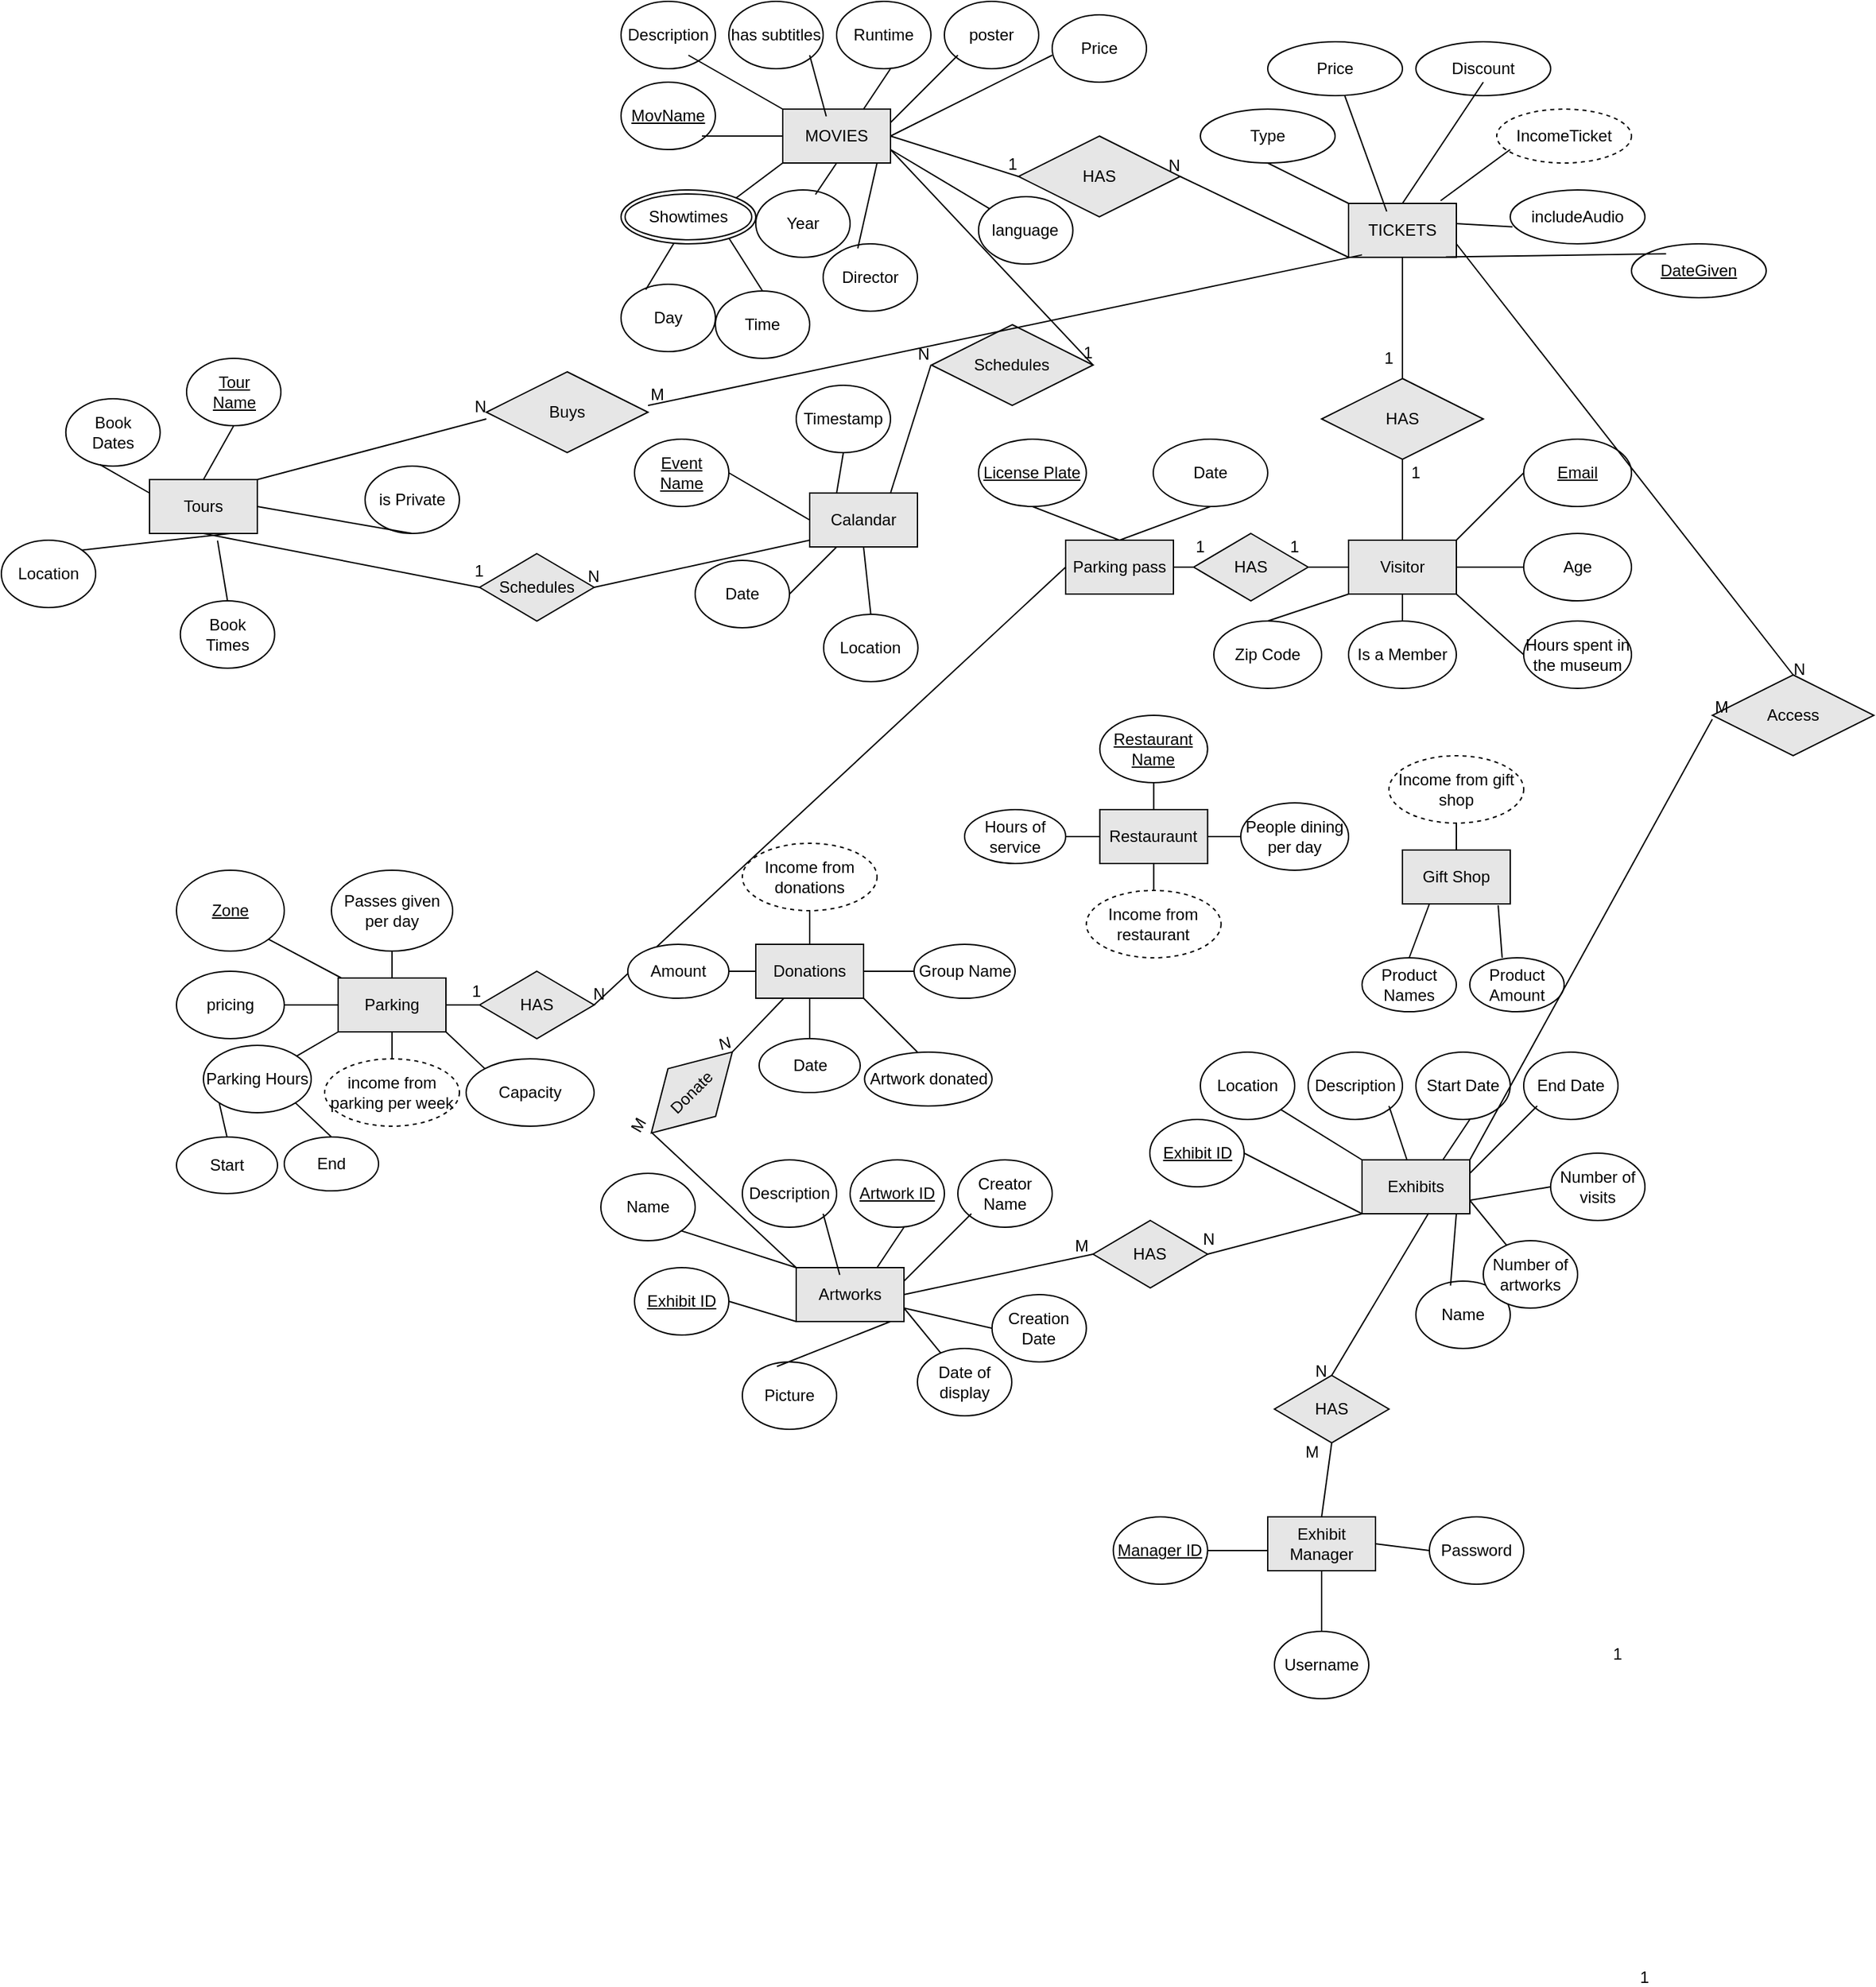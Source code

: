 <mxfile version="20.8.20" type="github">
  <diagram id="hE65RoLKXRJ-H_FZ36-S" name="Page-1">
    <mxGraphModel dx="2300" dy="573" grid="1" gridSize="10" guides="1" tooltips="1" connect="1" arrows="0" fold="1" page="1" pageScale="1" pageWidth="850" pageHeight="1100" math="0" shadow="0">
      <root>
        <mxCell id="0" />
        <mxCell id="1" parent="0" />
        <mxCell id="snFYg91EjPXi_6oUZBa3-1" value="&lt;span style=&quot;&quot;&gt;MOVIES&lt;/span&gt;" style="rounded=0;whiteSpace=wrap;html=1;labelBackgroundColor=none;fillColor=#E6E6E6;strokeColor=default;align=center;fontColor=default;" parent="1" vertex="1">
          <mxGeometry x="120" y="80" width="80" height="40" as="geometry" />
        </mxCell>
        <mxCell id="B4HkfwiJIqSksFedpEig-2" value="Price" style="ellipse;whiteSpace=wrap;html=1;labelBackgroundColor=none;strokeColor=default;fontColor=default;fillColor=#FFFFFF;" parent="1" vertex="1">
          <mxGeometry x="320" y="10" width="70" height="50" as="geometry" />
        </mxCell>
        <mxCell id="B4HkfwiJIqSksFedpEig-3" value="&lt;u&gt;MovName&lt;/u&gt;" style="ellipse;whiteSpace=wrap;html=1;labelBackgroundColor=none;strokeColor=default;fontColor=default;fillColor=#FFFFFF;" parent="1" vertex="1">
          <mxGeometry y="60" width="70" height="50" as="geometry" />
        </mxCell>
        <mxCell id="B4HkfwiJIqSksFedpEig-4" value="Director" style="ellipse;whiteSpace=wrap;html=1;labelBackgroundColor=none;strokeColor=default;fontColor=default;fillColor=#FFFFFF;" parent="1" vertex="1">
          <mxGeometry x="150" y="180" width="70" height="50" as="geometry" />
        </mxCell>
        <mxCell id="B4HkfwiJIqSksFedpEig-5" value="Description" style="ellipse;whiteSpace=wrap;html=1;labelBackgroundColor=none;strokeColor=default;fontColor=default;fillColor=#FFFFFF;" parent="1" vertex="1">
          <mxGeometry width="70" height="50" as="geometry" />
        </mxCell>
        <mxCell id="B4HkfwiJIqSksFedpEig-6" value="Runtime" style="ellipse;whiteSpace=wrap;html=1;labelBackgroundColor=none;strokeColor=default;fontColor=default;fillColor=#FFFFFF;" parent="1" vertex="1">
          <mxGeometry x="160" width="70" height="50" as="geometry" />
        </mxCell>
        <mxCell id="B4HkfwiJIqSksFedpEig-7" value="Year" style="ellipse;whiteSpace=wrap;html=1;labelBackgroundColor=none;strokeColor=default;fontColor=default;fillColor=#FFFFFF;" parent="1" vertex="1">
          <mxGeometry x="100" y="140" width="70" height="50" as="geometry" />
        </mxCell>
        <mxCell id="B4HkfwiJIqSksFedpEig-8" value="language" style="ellipse;whiteSpace=wrap;html=1;labelBackgroundColor=none;strokeColor=default;fontColor=default;fillColor=#FFFFFF;" parent="1" vertex="1">
          <mxGeometry x="265.36" y="145" width="70" height="50" as="geometry" />
        </mxCell>
        <mxCell id="B4HkfwiJIqSksFedpEig-9" value="has subtitles" style="ellipse;whiteSpace=wrap;html=1;labelBackgroundColor=none;strokeColor=default;fontColor=default;fillColor=#FFFFFF;" parent="1" vertex="1">
          <mxGeometry x="80" width="70" height="50" as="geometry" />
        </mxCell>
        <mxCell id="B4HkfwiJIqSksFedpEig-10" value="poster" style="ellipse;whiteSpace=wrap;html=1;labelBackgroundColor=none;strokeColor=default;fontColor=default;fillColor=#FFFFFF;" parent="1" vertex="1">
          <mxGeometry x="240" width="70" height="50" as="geometry" />
        </mxCell>
        <mxCell id="B4HkfwiJIqSksFedpEig-11" value="Day" style="ellipse;whiteSpace=wrap;html=1;labelBackgroundColor=none;strokeColor=default;fontColor=default;fillColor=#FFFFFF;" parent="1" vertex="1">
          <mxGeometry y="210" width="70" height="50" as="geometry" />
        </mxCell>
        <mxCell id="B4HkfwiJIqSksFedpEig-12" value="Time" style="ellipse;whiteSpace=wrap;html=1;labelBackgroundColor=none;strokeColor=default;fontColor=default;fillColor=#FFFFFF;" parent="1" vertex="1">
          <mxGeometry x="70" y="215" width="70" height="50" as="geometry" />
        </mxCell>
        <mxCell id="B4HkfwiJIqSksFedpEig-14" value="" style="endArrow=none;html=1;rounded=0;fontColor=default;exitX=0;exitY=0;exitDx=0;exitDy=0;" parent="1" source="snFYg91EjPXi_6oUZBa3-1" edge="1">
          <mxGeometry width="50" height="50" relative="1" as="geometry">
            <mxPoint y="90" as="sourcePoint" />
            <mxPoint x="50" y="40" as="targetPoint" />
          </mxGeometry>
        </mxCell>
        <mxCell id="B4HkfwiJIqSksFedpEig-16" value="" style="endArrow=none;html=1;rounded=0;fontColor=default;exitX=0.404;exitY=0.133;exitDx=0;exitDy=0;exitPerimeter=0;" parent="1" source="snFYg91EjPXi_6oUZBa3-1" edge="1">
          <mxGeometry width="50" height="50" relative="1" as="geometry">
            <mxPoint x="90" y="80" as="sourcePoint" />
            <mxPoint x="140" y="40" as="targetPoint" />
          </mxGeometry>
        </mxCell>
        <mxCell id="B4HkfwiJIqSksFedpEig-17" value="" style="endArrow=none;html=1;rounded=0;fontColor=default;exitX=0.75;exitY=0;exitDx=0;exitDy=0;" parent="1" source="snFYg91EjPXi_6oUZBa3-1" edge="1">
          <mxGeometry width="50" height="50" relative="1" as="geometry">
            <mxPoint x="150" y="90" as="sourcePoint" />
            <mxPoint x="200" y="50" as="targetPoint" />
          </mxGeometry>
        </mxCell>
        <mxCell id="B4HkfwiJIqSksFedpEig-18" value="" style="endArrow=none;html=1;rounded=0;fontColor=default;" parent="1" edge="1">
          <mxGeometry width="50" height="50" relative="1" as="geometry">
            <mxPoint x="200" y="90" as="sourcePoint" />
            <mxPoint x="250" y="40" as="targetPoint" />
          </mxGeometry>
        </mxCell>
        <mxCell id="B4HkfwiJIqSksFedpEig-19" value="" style="endArrow=none;html=1;rounded=0;fontColor=default;exitX=1;exitY=0.5;exitDx=0;exitDy=0;" parent="1" source="snFYg91EjPXi_6oUZBa3-1" edge="1">
          <mxGeometry width="50" height="50" relative="1" as="geometry">
            <mxPoint x="270" y="90" as="sourcePoint" />
            <mxPoint x="320" y="40" as="targetPoint" />
          </mxGeometry>
        </mxCell>
        <mxCell id="B4HkfwiJIqSksFedpEig-20" value="" style="endArrow=none;html=1;rounded=0;fontColor=default;entryX=0;entryY=0.5;entryDx=0;entryDy=0;" parent="1" target="snFYg91EjPXi_6oUZBa3-1" edge="1">
          <mxGeometry width="50" height="50" relative="1" as="geometry">
            <mxPoint x="60" y="100" as="sourcePoint" />
            <mxPoint x="100" y="40" as="targetPoint" />
          </mxGeometry>
        </mxCell>
        <mxCell id="B4HkfwiJIqSksFedpEig-21" value="" style="endArrow=none;html=1;rounded=0;fontColor=default;entryX=0;entryY=1;entryDx=0;entryDy=0;" parent="1" target="snFYg91EjPXi_6oUZBa3-1" edge="1">
          <mxGeometry width="50" height="50" relative="1" as="geometry">
            <mxPoint x="80" y="150" as="sourcePoint" />
            <mxPoint x="130" y="100" as="targetPoint" />
          </mxGeometry>
        </mxCell>
        <mxCell id="B4HkfwiJIqSksFedpEig-23" value="" style="endArrow=none;html=1;rounded=0;fontColor=default;exitX=0.262;exitY=0.08;exitDx=0;exitDy=0;exitPerimeter=0;" parent="1" source="B4HkfwiJIqSksFedpEig-11" edge="1">
          <mxGeometry width="50" height="50" relative="1" as="geometry">
            <mxPoint x="30" y="220" as="sourcePoint" />
            <mxPoint x="45" y="170" as="targetPoint" />
          </mxGeometry>
        </mxCell>
        <mxCell id="B4HkfwiJIqSksFedpEig-24" value="" style="endArrow=none;html=1;rounded=0;fontColor=default;exitX=0.5;exitY=0;exitDx=0;exitDy=0;" parent="1" source="B4HkfwiJIqSksFedpEig-12" edge="1">
          <mxGeometry width="50" height="50" relative="1" as="geometry">
            <mxPoint x="20" y="210" as="sourcePoint" />
            <mxPoint x="70" y="160" as="targetPoint" />
          </mxGeometry>
        </mxCell>
        <mxCell id="B4HkfwiJIqSksFedpEig-25" value="" style="endArrow=none;html=1;rounded=0;fontColor=default;exitX=0.633;exitY=0.067;exitDx=0;exitDy=0;exitPerimeter=0;entryX=0.5;entryY=1;entryDx=0;entryDy=0;" parent="1" source="B4HkfwiJIqSksFedpEig-7" target="snFYg91EjPXi_6oUZBa3-1" edge="1">
          <mxGeometry width="50" height="50" relative="1" as="geometry">
            <mxPoint x="120" y="160" as="sourcePoint" />
            <mxPoint x="160" y="130" as="targetPoint" />
          </mxGeometry>
        </mxCell>
        <mxCell id="B4HkfwiJIqSksFedpEig-26" value="" style="endArrow=none;html=1;rounded=0;fontColor=default;exitX=0.367;exitY=0.067;exitDx=0;exitDy=0;exitPerimeter=0;" parent="1" source="B4HkfwiJIqSksFedpEig-4" edge="1">
          <mxGeometry width="50" height="50" relative="1" as="geometry">
            <mxPoint x="140" y="170" as="sourcePoint" />
            <mxPoint x="190" y="120" as="targetPoint" />
          </mxGeometry>
        </mxCell>
        <mxCell id="B4HkfwiJIqSksFedpEig-27" value="" style="endArrow=none;html=1;rounded=0;fontColor=default;" parent="1" source="B4HkfwiJIqSksFedpEig-8" edge="1">
          <mxGeometry width="50" height="50" relative="1" as="geometry">
            <mxPoint x="150" y="160" as="sourcePoint" />
            <mxPoint x="200" y="110" as="targetPoint" />
          </mxGeometry>
        </mxCell>
        <mxCell id="B4HkfwiJIqSksFedpEig-28" value="&lt;div&gt;TICKETS&lt;/div&gt;" style="rounded=0;whiteSpace=wrap;html=1;labelBackgroundColor=none;fillColor=#E6E6E6;strokeColor=default;align=center;fontColor=default;" parent="1" vertex="1">
          <mxGeometry x="540" y="150" width="80" height="40" as="geometry" />
        </mxCell>
        <mxCell id="B4HkfwiJIqSksFedpEig-41" value="includeAudio" style="ellipse;whiteSpace=wrap;html=1;align=center;labelBackgroundColor=none;strokeColor=default;fontColor=default;fillColor=#FFFFFF;" parent="1" vertex="1">
          <mxGeometry x="660" y="140" width="100" height="40" as="geometry" />
        </mxCell>
        <mxCell id="B4HkfwiJIqSksFedpEig-43" value="Discount" style="ellipse;whiteSpace=wrap;html=1;align=center;labelBackgroundColor=none;strokeColor=default;fontColor=default;fillColor=#FFFFFF;" parent="1" vertex="1">
          <mxGeometry x="590" y="30" width="100" height="40" as="geometry" />
        </mxCell>
        <mxCell id="B4HkfwiJIqSksFedpEig-44" value="Price" style="ellipse;whiteSpace=wrap;html=1;align=center;labelBackgroundColor=none;strokeColor=default;fontColor=default;fillColor=#FFFFFF;" parent="1" vertex="1">
          <mxGeometry x="480" y="30" width="100" height="40" as="geometry" />
        </mxCell>
        <mxCell id="B4HkfwiJIqSksFedpEig-45" value="Type" style="ellipse;whiteSpace=wrap;html=1;align=center;labelBackgroundColor=none;strokeColor=default;fontColor=default;fillColor=#FFFFFF;" parent="1" vertex="1">
          <mxGeometry x="430" y="80" width="100" height="40" as="geometry" />
        </mxCell>
        <mxCell id="B4HkfwiJIqSksFedpEig-46" value="DateGiven" style="ellipse;whiteSpace=wrap;html=1;align=center;fontStyle=4;labelBackgroundColor=none;strokeColor=default;fontColor=default;fillColor=#FFFFFF;" parent="1" vertex="1">
          <mxGeometry x="750" y="180" width="100" height="40" as="geometry" />
        </mxCell>
        <mxCell id="B4HkfwiJIqSksFedpEig-47" value="IncomeTicket" style="ellipse;whiteSpace=wrap;html=1;align=center;dashed=1;labelBackgroundColor=none;strokeColor=default;fontColor=default;fillColor=#FFFFFF;" parent="1" vertex="1">
          <mxGeometry x="650" y="80" width="100" height="40" as="geometry" />
        </mxCell>
        <mxCell id="B4HkfwiJIqSksFedpEig-48" value="" style="endArrow=none;html=1;rounded=0;fontColor=default;entryX=0;entryY=0;entryDx=0;entryDy=0;" parent="1" target="B4HkfwiJIqSksFedpEig-28" edge="1">
          <mxGeometry relative="1" as="geometry">
            <mxPoint x="480" y="120" as="sourcePoint" />
            <mxPoint x="620" y="110" as="targetPoint" />
          </mxGeometry>
        </mxCell>
        <mxCell id="B4HkfwiJIqSksFedpEig-49" value="" style="endArrow=none;html=1;rounded=0;fontColor=default;entryX=0.354;entryY=0.15;entryDx=0;entryDy=0;entryPerimeter=0;" parent="1" source="B4HkfwiJIqSksFedpEig-44" target="B4HkfwiJIqSksFedpEig-28" edge="1">
          <mxGeometry relative="1" as="geometry">
            <mxPoint x="500" y="79" as="sourcePoint" />
            <mxPoint x="660" y="79" as="targetPoint" />
          </mxGeometry>
        </mxCell>
        <mxCell id="B4HkfwiJIqSksFedpEig-50" value="" style="endArrow=none;html=1;rounded=0;fontColor=default;exitX=0.5;exitY=0;exitDx=0;exitDy=0;" parent="1" source="B4HkfwiJIqSksFedpEig-28" edge="1">
          <mxGeometry relative="1" as="geometry">
            <mxPoint x="520" y="110" as="sourcePoint" />
            <mxPoint x="640" y="60" as="targetPoint" />
          </mxGeometry>
        </mxCell>
        <mxCell id="B4HkfwiJIqSksFedpEig-51" value="" style="endArrow=none;html=1;rounded=0;fontColor=default;exitX=0.854;exitY=-0.05;exitDx=0;exitDy=0;exitPerimeter=0;" parent="1" source="B4HkfwiJIqSksFedpEig-28" edge="1">
          <mxGeometry relative="1" as="geometry">
            <mxPoint x="520" y="110" as="sourcePoint" />
            <mxPoint x="660" y="110" as="targetPoint" />
          </mxGeometry>
        </mxCell>
        <mxCell id="B4HkfwiJIqSksFedpEig-52" value="" style="endArrow=none;html=1;rounded=0;fontColor=default;entryX=0.017;entryY=0.683;entryDx=0;entryDy=0;entryPerimeter=0;" parent="1" target="B4HkfwiJIqSksFedpEig-41" edge="1">
          <mxGeometry relative="1" as="geometry">
            <mxPoint x="620" y="165" as="sourcePoint" />
            <mxPoint x="680" y="164.5" as="targetPoint" />
          </mxGeometry>
        </mxCell>
        <mxCell id="B4HkfwiJIqSksFedpEig-53" value="" style="endArrow=none;html=1;rounded=0;fontColor=default;entryX=0.257;entryY=0.183;entryDx=0;entryDy=0;entryPerimeter=0;exitX=0.903;exitY=0.994;exitDx=0;exitDy=0;exitPerimeter=0;" parent="1" source="B4HkfwiJIqSksFedpEig-28" target="B4HkfwiJIqSksFedpEig-46" edge="1">
          <mxGeometry relative="1" as="geometry">
            <mxPoint x="560" y="190" as="sourcePoint" />
            <mxPoint x="720" y="189" as="targetPoint" />
            <Array as="points" />
          </mxGeometry>
        </mxCell>
        <mxCell id="B4HkfwiJIqSksFedpEig-54" value="HAS" style="shape=rhombus;perimeter=rhombusPerimeter;whiteSpace=wrap;html=1;align=center;labelBackgroundColor=none;strokeColor=default;fontColor=default;fillColor=#E6E6E6;" parent="1" vertex="1">
          <mxGeometry x="295" y="100" width="120" height="60" as="geometry" />
        </mxCell>
        <mxCell id="B4HkfwiJIqSksFedpEig-55" value="" style="endArrow=none;html=1;rounded=0;fontColor=default;entryX=0;entryY=0.5;entryDx=0;entryDy=0;" parent="1" target="B4HkfwiJIqSksFedpEig-54" edge="1">
          <mxGeometry relative="1" as="geometry">
            <mxPoint x="200" y="100" as="sourcePoint" />
            <mxPoint x="360" y="100" as="targetPoint" />
          </mxGeometry>
        </mxCell>
        <mxCell id="B4HkfwiJIqSksFedpEig-56" value="1" style="resizable=0;html=1;align=right;verticalAlign=bottom;labelBackgroundColor=none;strokeColor=default;fontColor=default;fillColor=#E6E6E6;" parent="B4HkfwiJIqSksFedpEig-55" connectable="0" vertex="1">
          <mxGeometry x="1" relative="1" as="geometry" />
        </mxCell>
        <mxCell id="B4HkfwiJIqSksFedpEig-57" value="" style="endArrow=none;html=1;rounded=0;fontColor=default;exitX=0;exitY=1;exitDx=0;exitDy=0;" parent="1" source="B4HkfwiJIqSksFedpEig-28" edge="1">
          <mxGeometry relative="1" as="geometry">
            <mxPoint x="495" y="140" as="sourcePoint" />
            <mxPoint x="415" y="130" as="targetPoint" />
          </mxGeometry>
        </mxCell>
        <mxCell id="B4HkfwiJIqSksFedpEig-58" value="N" style="resizable=0;html=1;align=right;verticalAlign=bottom;labelBackgroundColor=none;strokeColor=default;fontColor=default;fillColor=#E6E6E6;" parent="B4HkfwiJIqSksFedpEig-57" connectable="0" vertex="1">
          <mxGeometry x="1" relative="1" as="geometry" />
        </mxCell>
        <mxCell id="ZLmWBADTlYXgiT_7GT_r-1" value="Parking" style="rounded=0;whiteSpace=wrap;html=1;labelBackgroundColor=none;fillColor=#E6E6E6;strokeColor=default;align=center;fontColor=default;" parent="1" vertex="1">
          <mxGeometry x="-210" y="725" width="80" height="40" as="geometry" />
        </mxCell>
        <mxCell id="ZLmWBADTlYXgiT_7GT_r-2" value="Zone" style="ellipse;whiteSpace=wrap;html=1;fontStyle=4" parent="1" vertex="1">
          <mxGeometry x="-330" y="645" width="80" height="60" as="geometry" />
        </mxCell>
        <mxCell id="ZLmWBADTlYXgiT_7GT_r-3" value="pricing" style="ellipse;whiteSpace=wrap;html=1;" parent="1" vertex="1">
          <mxGeometry x="-330" y="720" width="80" height="50" as="geometry" />
        </mxCell>
        <mxCell id="ZLmWBADTlYXgiT_7GT_r-4" value="Parking Hours" style="ellipse;whiteSpace=wrap;html=1;" parent="1" vertex="1">
          <mxGeometry x="-310" y="775" width="80" height="50" as="geometry" />
        </mxCell>
        <mxCell id="ZLmWBADTlYXgiT_7GT_r-5" value="Passes given per day" style="ellipse;whiteSpace=wrap;html=1;" parent="1" vertex="1">
          <mxGeometry x="-215" y="645" width="90" height="60" as="geometry" />
        </mxCell>
        <mxCell id="ZLmWBADTlYXgiT_7GT_r-6" value="income from parking per week" style="ellipse;whiteSpace=wrap;html=1;dashed=1;" parent="1" vertex="1">
          <mxGeometry x="-220" y="785" width="100" height="50" as="geometry" />
        </mxCell>
        <mxCell id="ZLmWBADTlYXgiT_7GT_r-7" value="" style="endArrow=none;html=1;rounded=0;exitX=1;exitY=1;exitDx=0;exitDy=0;" parent="1" source="ZLmWBADTlYXgiT_7GT_r-2" target="ZLmWBADTlYXgiT_7GT_r-1" edge="1">
          <mxGeometry width="50" height="50" relative="1" as="geometry">
            <mxPoint x="-180" y="715" as="sourcePoint" />
            <mxPoint x="-130" y="665" as="targetPoint" />
          </mxGeometry>
        </mxCell>
        <mxCell id="ZLmWBADTlYXgiT_7GT_r-8" value="" style="endArrow=none;html=1;rounded=0;exitX=0.5;exitY=0;exitDx=0;exitDy=0;entryX=0.5;entryY=1;entryDx=0;entryDy=0;" parent="1" source="ZLmWBADTlYXgiT_7GT_r-1" target="ZLmWBADTlYXgiT_7GT_r-5" edge="1">
          <mxGeometry width="50" height="50" relative="1" as="geometry">
            <mxPoint x="-180" y="715" as="sourcePoint" />
            <mxPoint x="-130" y="665" as="targetPoint" />
          </mxGeometry>
        </mxCell>
        <mxCell id="ZLmWBADTlYXgiT_7GT_r-9" value="" style="endArrow=none;html=1;rounded=0;exitX=1;exitY=0.5;exitDx=0;exitDy=0;entryX=0;entryY=0.5;entryDx=0;entryDy=0;" parent="1" source="ZLmWBADTlYXgiT_7GT_r-3" target="ZLmWBADTlYXgiT_7GT_r-1" edge="1">
          <mxGeometry width="50" height="50" relative="1" as="geometry">
            <mxPoint x="-250" y="775" as="sourcePoint" />
            <mxPoint x="-200" y="725" as="targetPoint" />
          </mxGeometry>
        </mxCell>
        <mxCell id="ZLmWBADTlYXgiT_7GT_r-11" value="" style="endArrow=none;html=1;curved=1;entryX=0;entryY=1;entryDx=0;entryDy=0;" parent="1" source="ZLmWBADTlYXgiT_7GT_r-4" target="ZLmWBADTlYXgiT_7GT_r-1" edge="1">
          <mxGeometry width="50" height="50" relative="1" as="geometry">
            <mxPoint x="-180" y="715" as="sourcePoint" />
            <mxPoint x="-130" y="665" as="targetPoint" />
          </mxGeometry>
        </mxCell>
        <mxCell id="ZLmWBADTlYXgiT_7GT_r-12" value="" style="endArrow=none;html=1;curved=1;exitX=0.5;exitY=0;exitDx=0;exitDy=0;entryX=0.5;entryY=1;entryDx=0;entryDy=0;" parent="1" source="ZLmWBADTlYXgiT_7GT_r-6" target="ZLmWBADTlYXgiT_7GT_r-1" edge="1">
          <mxGeometry width="50" height="50" relative="1" as="geometry">
            <mxPoint x="-180" y="715" as="sourcePoint" />
            <mxPoint x="-130" y="665" as="targetPoint" />
          </mxGeometry>
        </mxCell>
        <mxCell id="ZLmWBADTlYXgiT_7GT_r-13" value="Visitor" style="rounded=0;whiteSpace=wrap;html=1;labelBackgroundColor=none;fillColor=#E6E6E6;strokeColor=default;align=center;fontColor=default;" parent="1" vertex="1">
          <mxGeometry x="540" y="400" width="80" height="40" as="geometry" />
        </mxCell>
        <mxCell id="ZLmWBADTlYXgiT_7GT_r-14" value="Email" style="ellipse;whiteSpace=wrap;html=1;fontStyle=4" parent="1" vertex="1">
          <mxGeometry x="670" y="325" width="80" height="50" as="geometry" />
        </mxCell>
        <mxCell id="ZLmWBADTlYXgiT_7GT_r-15" value="Age" style="ellipse;whiteSpace=wrap;html=1;" parent="1" vertex="1">
          <mxGeometry x="670" y="395" width="80" height="50" as="geometry" />
        </mxCell>
        <mxCell id="ZLmWBADTlYXgiT_7GT_r-16" value="" style="endArrow=none;html=1;curved=1;exitX=1;exitY=0;exitDx=0;exitDy=0;entryX=0;entryY=0.5;entryDx=0;entryDy=0;" parent="1" source="ZLmWBADTlYXgiT_7GT_r-13" target="ZLmWBADTlYXgiT_7GT_r-14" edge="1">
          <mxGeometry width="50" height="50" relative="1" as="geometry">
            <mxPoint x="600" y="400" as="sourcePoint" />
            <mxPoint x="650" y="350" as="targetPoint" />
          </mxGeometry>
        </mxCell>
        <mxCell id="ZLmWBADTlYXgiT_7GT_r-17" value="" style="endArrow=none;html=1;curved=1;exitX=1;exitY=0.5;exitDx=0;exitDy=0;entryX=0;entryY=0.5;entryDx=0;entryDy=0;" parent="1" source="ZLmWBADTlYXgiT_7GT_r-13" target="ZLmWBADTlYXgiT_7GT_r-15" edge="1">
          <mxGeometry width="50" height="50" relative="1" as="geometry">
            <mxPoint x="600" y="400" as="sourcePoint" />
            <mxPoint x="650" y="350" as="targetPoint" />
          </mxGeometry>
        </mxCell>
        <mxCell id="ZLmWBADTlYXgiT_7GT_r-18" value="Hours spent in the museum" style="ellipse;whiteSpace=wrap;html=1;" parent="1" vertex="1">
          <mxGeometry x="670" y="460" width="80" height="50" as="geometry" />
        </mxCell>
        <mxCell id="ZLmWBADTlYXgiT_7GT_r-19" value="" style="endArrow=none;html=1;curved=1;exitX=1;exitY=1;exitDx=0;exitDy=0;entryX=0;entryY=0.5;entryDx=0;entryDy=0;" parent="1" source="ZLmWBADTlYXgiT_7GT_r-13" target="ZLmWBADTlYXgiT_7GT_r-18" edge="1">
          <mxGeometry width="50" height="50" relative="1" as="geometry">
            <mxPoint x="600" y="400" as="sourcePoint" />
            <mxPoint x="650" y="350" as="targetPoint" />
          </mxGeometry>
        </mxCell>
        <mxCell id="ZLmWBADTlYXgiT_7GT_r-21" value="HAS" style="shape=rhombus;perimeter=rhombusPerimeter;whiteSpace=wrap;html=1;align=center;labelBackgroundColor=none;strokeColor=default;fontColor=default;fillColor=#E6E6E6;" parent="1" vertex="1">
          <mxGeometry x="520" y="280" width="120" height="60" as="geometry" />
        </mxCell>
        <mxCell id="ZLmWBADTlYXgiT_7GT_r-23" value="" style="endArrow=none;html=1;curved=1;exitX=0.5;exitY=0;exitDx=0;exitDy=0;entryX=0.5;entryY=1;entryDx=0;entryDy=0;" parent="1" source="ZLmWBADTlYXgiT_7GT_r-21" target="B4HkfwiJIqSksFedpEig-28" edge="1">
          <mxGeometry width="50" height="50" relative="1" as="geometry">
            <mxPoint x="590" y="430" as="sourcePoint" />
            <mxPoint x="530" y="220" as="targetPoint" />
          </mxGeometry>
        </mxCell>
        <mxCell id="ZLmWBADTlYXgiT_7GT_r-24" value="" style="endArrow=none;html=1;curved=1;entryX=0.5;entryY=1;entryDx=0;entryDy=0;exitX=0.5;exitY=0;exitDx=0;exitDy=0;" parent="1" source="ZLmWBADTlYXgiT_7GT_r-13" target="ZLmWBADTlYXgiT_7GT_r-21" edge="1">
          <mxGeometry width="50" height="50" relative="1" as="geometry">
            <mxPoint x="580" y="390" as="sourcePoint" />
            <mxPoint x="650" y="350" as="targetPoint" />
          </mxGeometry>
        </mxCell>
        <mxCell id="ZLmWBADTlYXgiT_7GT_r-25" value="1" style="text;html=1;strokeColor=none;fillColor=none;align=center;verticalAlign=middle;whiteSpace=wrap;rounded=0;" parent="1" vertex="1">
          <mxGeometry x="560" y="335" width="60" height="30" as="geometry" />
        </mxCell>
        <mxCell id="ZLmWBADTlYXgiT_7GT_r-26" value="1" style="text;html=1;strokeColor=none;fillColor=none;align=center;verticalAlign=middle;whiteSpace=wrap;rounded=0;" parent="1" vertex="1">
          <mxGeometry x="540" y="250" width="60" height="30" as="geometry" />
        </mxCell>
        <mxCell id="ZLmWBADTlYXgiT_7GT_r-27" value="&lt;div&gt;Is a Member&lt;/div&gt;" style="ellipse;whiteSpace=wrap;html=1;" parent="1" vertex="1">
          <mxGeometry x="540" y="460" width="80" height="50" as="geometry" />
        </mxCell>
        <mxCell id="ZLmWBADTlYXgiT_7GT_r-28" value="" style="endArrow=none;html=1;curved=1;exitX=0.5;exitY=0;exitDx=0;exitDy=0;entryX=0.5;entryY=1;entryDx=0;entryDy=0;" parent="1" source="ZLmWBADTlYXgiT_7GT_r-27" target="ZLmWBADTlYXgiT_7GT_r-13" edge="1">
          <mxGeometry width="50" height="50" relative="1" as="geometry">
            <mxPoint x="400" y="400" as="sourcePoint" />
            <mxPoint x="450" y="350" as="targetPoint" />
          </mxGeometry>
        </mxCell>
        <mxCell id="ZLmWBADTlYXgiT_7GT_r-29" value="&lt;div&gt;Zip Code&lt;/div&gt;" style="ellipse;whiteSpace=wrap;html=1;" parent="1" vertex="1">
          <mxGeometry x="440" y="460" width="80" height="50" as="geometry" />
        </mxCell>
        <mxCell id="ZLmWBADTlYXgiT_7GT_r-30" value="" style="endArrow=none;html=1;curved=1;exitX=0.5;exitY=0;exitDx=0;exitDy=0;entryX=0;entryY=1;entryDx=0;entryDy=0;" parent="1" source="ZLmWBADTlYXgiT_7GT_r-29" target="ZLmWBADTlYXgiT_7GT_r-13" edge="1">
          <mxGeometry width="50" height="50" relative="1" as="geometry">
            <mxPoint x="380" y="400" as="sourcePoint" />
            <mxPoint x="430" y="350" as="targetPoint" />
          </mxGeometry>
        </mxCell>
        <mxCell id="DcB4AucVIIoKUe7GozCo-1" value="Showtimes" style="ellipse;shape=doubleEllipse;margin=3;whiteSpace=wrap;html=1;align=center;" parent="1" vertex="1">
          <mxGeometry y="140" width="100" height="40" as="geometry" />
        </mxCell>
        <mxCell id="3wOYteCgXOwk_A6TP4Yo-1" value="Capacity" style="ellipse;whiteSpace=wrap;html=1;" parent="1" vertex="1">
          <mxGeometry x="-115" y="785" width="95" height="50" as="geometry" />
        </mxCell>
        <mxCell id="3wOYteCgXOwk_A6TP4Yo-2" value="&lt;div&gt;Parking pass&lt;/div&gt;" style="rounded=0;whiteSpace=wrap;html=1;labelBackgroundColor=none;fillColor=#E6E6E6;strokeColor=default;align=center;fontColor=default;" parent="1" vertex="1">
          <mxGeometry x="330" y="400" width="80" height="40" as="geometry" />
        </mxCell>
        <mxCell id="3wOYteCgXOwk_A6TP4Yo-3" value="" style="endArrow=none;html=1;rounded=0;exitX=1;exitY=0.5;exitDx=0;exitDy=0;" parent="1" source="ZLmWBADTlYXgiT_7GT_r-1" edge="1">
          <mxGeometry width="50" height="50" relative="1" as="geometry">
            <mxPoint x="130" y="755" as="sourcePoint" />
            <mxPoint x="-90" y="745" as="targetPoint" />
          </mxGeometry>
        </mxCell>
        <mxCell id="3wOYteCgXOwk_A6TP4Yo-4" value="HAS" style="shape=rhombus;perimeter=rhombusPerimeter;whiteSpace=wrap;html=1;align=center;labelBackgroundColor=none;strokeColor=default;fontColor=default;fillColor=#E6E6E6;" parent="1" vertex="1">
          <mxGeometry x="-105" y="720" width="85" height="50" as="geometry" />
        </mxCell>
        <mxCell id="3wOYteCgXOwk_A6TP4Yo-5" value="" style="endArrow=none;html=1;rounded=0;exitX=1;exitY=0.5;exitDx=0;exitDy=0;entryX=0;entryY=0.5;entryDx=0;entryDy=0;" parent="1" source="3wOYteCgXOwk_A6TP4Yo-4" target="3wOYteCgXOwk_A6TP4Yo-2" edge="1">
          <mxGeometry width="50" height="50" relative="1" as="geometry">
            <mxPoint x="460" y="430" as="sourcePoint" />
            <mxPoint x="510" y="380" as="targetPoint" />
          </mxGeometry>
        </mxCell>
        <mxCell id="3wOYteCgXOwk_A6TP4Yo-6" value="N" style="resizable=0;html=1;align=right;verticalAlign=bottom;labelBackgroundColor=none;strokeColor=default;fontColor=default;fillColor=#E6E6E6;" parent="1" connectable="0" vertex="1">
          <mxGeometry x="99.998" y="470.0" as="geometry">
            <mxPoint x="-111" y="275" as="offset" />
          </mxGeometry>
        </mxCell>
        <mxCell id="3wOYteCgXOwk_A6TP4Yo-7" value="1" style="resizable=0;html=1;align=right;verticalAlign=bottom;labelBackgroundColor=none;strokeColor=default;fontColor=default;fillColor=#E6E6E6;" parent="1" connectable="0" vertex="1">
          <mxGeometry x="79.998" y="355.003" as="geometry">
            <mxPoint x="-181" y="76" as="offset" />
          </mxGeometry>
        </mxCell>
        <mxCell id="3wOYteCgXOwk_A6TP4Yo-8" value="HAS" style="shape=rhombus;perimeter=rhombusPerimeter;whiteSpace=wrap;html=1;align=center;labelBackgroundColor=none;strokeColor=default;fontColor=default;fillColor=#E6E6E6;" parent="1" vertex="1">
          <mxGeometry x="425" y="395" width="85" height="50" as="geometry" />
        </mxCell>
        <mxCell id="3wOYteCgXOwk_A6TP4Yo-9" value="" style="endArrow=none;html=1;rounded=0;exitX=1;exitY=0.5;exitDx=0;exitDy=0;entryX=0;entryY=0.5;entryDx=0;entryDy=0;" parent="1" source="3wOYteCgXOwk_A6TP4Yo-2" target="3wOYteCgXOwk_A6TP4Yo-8" edge="1">
          <mxGeometry width="50" height="50" relative="1" as="geometry">
            <mxPoint x="460" y="430" as="sourcePoint" />
            <mxPoint x="510" y="380" as="targetPoint" />
          </mxGeometry>
        </mxCell>
        <mxCell id="3wOYteCgXOwk_A6TP4Yo-10" value="" style="endArrow=none;html=1;rounded=0;exitX=1;exitY=0.5;exitDx=0;exitDy=0;entryX=0;entryY=0.5;entryDx=0;entryDy=0;" parent="1" source="3wOYteCgXOwk_A6TP4Yo-8" target="ZLmWBADTlYXgiT_7GT_r-13" edge="1">
          <mxGeometry width="50" height="50" relative="1" as="geometry">
            <mxPoint x="460" y="430" as="sourcePoint" />
            <mxPoint x="510" y="380" as="targetPoint" />
          </mxGeometry>
        </mxCell>
        <mxCell id="3wOYteCgXOwk_A6TP4Yo-11" value="" style="endArrow=none;html=1;rounded=0;exitX=1;exitY=1;exitDx=0;exitDy=0;entryX=0;entryY=0;entryDx=0;entryDy=0;" parent="1" source="ZLmWBADTlYXgiT_7GT_r-1" target="3wOYteCgXOwk_A6TP4Yo-1" edge="1">
          <mxGeometry width="50" height="50" relative="1" as="geometry">
            <mxPoint x="130" y="755" as="sourcePoint" />
            <mxPoint x="180" y="705" as="targetPoint" />
          </mxGeometry>
        </mxCell>
        <mxCell id="3wOYteCgXOwk_A6TP4Yo-13" value="1" style="text;html=1;strokeColor=none;fillColor=none;align=center;verticalAlign=middle;whiteSpace=wrap;rounded=0;" parent="1" vertex="1">
          <mxGeometry x="470" y="390" width="60" height="30" as="geometry" />
        </mxCell>
        <mxCell id="3wOYteCgXOwk_A6TP4Yo-14" value="1" style="text;html=1;strokeColor=none;fillColor=none;align=center;verticalAlign=middle;whiteSpace=wrap;rounded=0;" parent="1" vertex="1">
          <mxGeometry x="400" y="390" width="60" height="30" as="geometry" />
        </mxCell>
        <mxCell id="3wOYteCgXOwk_A6TP4Yo-15" value="License Plate" style="ellipse;whiteSpace=wrap;html=1;fontStyle=4" parent="1" vertex="1">
          <mxGeometry x="265.36" y="325" width="80" height="50" as="geometry" />
        </mxCell>
        <mxCell id="3wOYteCgXOwk_A6TP4Yo-16" value="" style="endArrow=none;html=1;rounded=0;exitX=0.5;exitY=1;exitDx=0;exitDy=0;entryX=0.5;entryY=0;entryDx=0;entryDy=0;" parent="1" source="3wOYteCgXOwk_A6TP4Yo-15" target="3wOYteCgXOwk_A6TP4Yo-2" edge="1">
          <mxGeometry width="50" height="50" relative="1" as="geometry">
            <mxPoint x="460" y="430" as="sourcePoint" />
            <mxPoint x="510" y="380" as="targetPoint" />
          </mxGeometry>
        </mxCell>
        <mxCell id="3wOYteCgXOwk_A6TP4Yo-19" value="Date" style="ellipse;whiteSpace=wrap;html=1;" parent="1" vertex="1">
          <mxGeometry x="395" y="325" width="85" height="50" as="geometry" />
        </mxCell>
        <mxCell id="3wOYteCgXOwk_A6TP4Yo-20" value="" style="endArrow=none;html=1;rounded=0;exitX=0.5;exitY=0;exitDx=0;exitDy=0;entryX=0.5;entryY=1;entryDx=0;entryDy=0;" parent="1" source="3wOYteCgXOwk_A6TP4Yo-2" target="3wOYteCgXOwk_A6TP4Yo-19" edge="1">
          <mxGeometry width="50" height="50" relative="1" as="geometry">
            <mxPoint x="460" y="430" as="sourcePoint" />
            <mxPoint x="510" y="380" as="targetPoint" />
          </mxGeometry>
        </mxCell>
        <mxCell id="3wOYteCgXOwk_A6TP4Yo-22" value="Start" style="ellipse;whiteSpace=wrap;html=1;shadow=0;" parent="1" vertex="1">
          <mxGeometry x="-330" y="843" width="75" height="42" as="geometry" />
        </mxCell>
        <mxCell id="3wOYteCgXOwk_A6TP4Yo-23" value="End" style="ellipse;whiteSpace=wrap;html=1;shadow=0;" parent="1" vertex="1">
          <mxGeometry x="-250" y="843" width="70" height="40" as="geometry" />
        </mxCell>
        <mxCell id="3wOYteCgXOwk_A6TP4Yo-24" value="" style="endArrow=none;html=1;rounded=0;exitX=0.5;exitY=0;exitDx=0;exitDy=0;entryX=0;entryY=1;entryDx=0;entryDy=0;" parent="1" source="3wOYteCgXOwk_A6TP4Yo-22" target="ZLmWBADTlYXgiT_7GT_r-4" edge="1">
          <mxGeometry width="50" height="50" relative="1" as="geometry">
            <mxPoint x="320" y="695" as="sourcePoint" />
            <mxPoint x="370" y="645" as="targetPoint" />
          </mxGeometry>
        </mxCell>
        <mxCell id="3wOYteCgXOwk_A6TP4Yo-25" value="" style="endArrow=none;html=1;rounded=0;exitX=0.5;exitY=0;exitDx=0;exitDy=0;entryX=1;entryY=1;entryDx=0;entryDy=0;" parent="1" source="3wOYteCgXOwk_A6TP4Yo-23" target="ZLmWBADTlYXgiT_7GT_r-4" edge="1">
          <mxGeometry width="50" height="50" relative="1" as="geometry">
            <mxPoint x="320" y="695" as="sourcePoint" />
            <mxPoint x="370" y="645" as="targetPoint" />
          </mxGeometry>
        </mxCell>
        <mxCell id="f5n-ao7AEc2aRGX0BkiF-2" value="Gift Shop" style="rounded=0;whiteSpace=wrap;html=1;labelBackgroundColor=none;fillColor=#E6E6E6;strokeColor=default;align=center;fontColor=default;" parent="1" vertex="1">
          <mxGeometry x="580" y="630" width="80" height="40" as="geometry" />
        </mxCell>
        <mxCell id="f5n-ao7AEc2aRGX0BkiF-3" value="Restauraunt" style="rounded=0;whiteSpace=wrap;html=1;labelBackgroundColor=none;fillColor=#E6E6E6;strokeColor=default;align=center;fontColor=default;" parent="1" vertex="1">
          <mxGeometry x="355.36" y="600" width="80" height="40" as="geometry" />
        </mxCell>
        <mxCell id="f5n-ao7AEc2aRGX0BkiF-4" value="Income from restaurant" style="ellipse;whiteSpace=wrap;html=1;dashed=1;" parent="1" vertex="1">
          <mxGeometry x="345.36" y="660" width="100" height="50" as="geometry" />
        </mxCell>
        <mxCell id="f5n-ao7AEc2aRGX0BkiF-5" value="" style="endArrow=none;html=1;rounded=0;entryX=0.5;entryY=1;entryDx=0;entryDy=0;" parent="1" source="f5n-ao7AEc2aRGX0BkiF-4" target="f5n-ao7AEc2aRGX0BkiF-3" edge="1">
          <mxGeometry width="50" height="50" relative="1" as="geometry">
            <mxPoint x="60" y="620" as="sourcePoint" />
            <mxPoint x="110" y="570" as="targetPoint" />
            <Array as="points" />
          </mxGeometry>
        </mxCell>
        <mxCell id="f5n-ao7AEc2aRGX0BkiF-6" value="Donations" style="rounded=0;whiteSpace=wrap;html=1;labelBackgroundColor=none;fillColor=#E6E6E6;strokeColor=default;align=center;fontColor=default;" parent="1" vertex="1">
          <mxGeometry x="100" y="700" width="80" height="40" as="geometry" />
        </mxCell>
        <mxCell id="f5n-ao7AEc2aRGX0BkiF-7" value="People dining per day" style="ellipse;whiteSpace=wrap;html=1;" parent="1" vertex="1">
          <mxGeometry x="460" y="595" width="80" height="50" as="geometry" />
        </mxCell>
        <mxCell id="f5n-ao7AEc2aRGX0BkiF-9" value="" style="endArrow=none;html=1;rounded=0;entryX=0;entryY=0.5;entryDx=0;entryDy=0;exitX=1;exitY=0.5;exitDx=0;exitDy=0;" parent="1" source="f5n-ao7AEc2aRGX0BkiF-3" target="f5n-ao7AEc2aRGX0BkiF-7" edge="1">
          <mxGeometry width="50" height="50" relative="1" as="geometry">
            <mxPoint x="400" y="600" as="sourcePoint" />
            <mxPoint x="450" y="550" as="targetPoint" />
          </mxGeometry>
        </mxCell>
        <mxCell id="f5n-ao7AEc2aRGX0BkiF-10" value="&lt;u&gt;Restaurant Name&lt;/u&gt;" style="ellipse;whiteSpace=wrap;html=1;" parent="1" vertex="1">
          <mxGeometry x="355.36" y="530" width="80" height="50" as="geometry" />
        </mxCell>
        <mxCell id="f5n-ao7AEc2aRGX0BkiF-11" value="" style="endArrow=none;html=1;rounded=0;entryX=0.5;entryY=1;entryDx=0;entryDy=0;exitX=0.5;exitY=0;exitDx=0;exitDy=0;" parent="1" source="f5n-ao7AEc2aRGX0BkiF-3" target="f5n-ao7AEc2aRGX0BkiF-10" edge="1">
          <mxGeometry width="50" height="50" relative="1" as="geometry">
            <mxPoint x="370" y="420" as="sourcePoint" />
            <mxPoint x="420" y="370" as="targetPoint" />
          </mxGeometry>
        </mxCell>
        <mxCell id="f5n-ao7AEc2aRGX0BkiF-12" value="Hours of service" style="ellipse;whiteSpace=wrap;html=1;" parent="1" vertex="1">
          <mxGeometry x="255" y="600" width="75" height="40" as="geometry" />
        </mxCell>
        <mxCell id="f5n-ao7AEc2aRGX0BkiF-13" value="" style="endArrow=none;html=1;rounded=0;entryX=0;entryY=0.5;entryDx=0;entryDy=0;" parent="1" source="f5n-ao7AEc2aRGX0BkiF-12" target="f5n-ao7AEc2aRGX0BkiF-3" edge="1">
          <mxGeometry width="50" height="50" relative="1" as="geometry">
            <mxPoint x="370" y="410" as="sourcePoint" />
            <mxPoint x="420" y="360" as="targetPoint" />
          </mxGeometry>
        </mxCell>
        <mxCell id="f5n-ao7AEc2aRGX0BkiF-14" value="Income from donations" style="ellipse;whiteSpace=wrap;html=1;dashed=1;" parent="1" vertex="1">
          <mxGeometry x="90" y="625" width="100" height="50" as="geometry" />
        </mxCell>
        <mxCell id="f5n-ao7AEc2aRGX0BkiF-15" value="Income from gift shop" style="ellipse;whiteSpace=wrap;html=1;dashed=1;" parent="1" vertex="1">
          <mxGeometry x="570" y="560" width="100" height="50" as="geometry" />
        </mxCell>
        <mxCell id="f5n-ao7AEc2aRGX0BkiF-16" value="" style="endArrow=none;html=1;rounded=0;exitX=0.5;exitY=1;exitDx=0;exitDy=0;entryX=0.5;entryY=0;entryDx=0;entryDy=0;" parent="1" source="f5n-ao7AEc2aRGX0BkiF-14" target="f5n-ao7AEc2aRGX0BkiF-6" edge="1">
          <mxGeometry width="50" height="50" relative="1" as="geometry">
            <mxPoint x="370" y="410" as="sourcePoint" />
            <mxPoint x="420" y="360" as="targetPoint" />
          </mxGeometry>
        </mxCell>
        <mxCell id="f5n-ao7AEc2aRGX0BkiF-17" value="" style="endArrow=none;html=1;rounded=0;entryX=0.5;entryY=1;entryDx=0;entryDy=0;exitX=0.5;exitY=0;exitDx=0;exitDy=0;" parent="1" source="f5n-ao7AEc2aRGX0BkiF-2" target="f5n-ao7AEc2aRGX0BkiF-15" edge="1">
          <mxGeometry width="50" height="50" relative="1" as="geometry">
            <mxPoint x="280" y="410" as="sourcePoint" />
            <mxPoint x="330" y="360" as="targetPoint" />
          </mxGeometry>
        </mxCell>
        <mxCell id="f5n-ao7AEc2aRGX0BkiF-18" value="Product Names" style="ellipse;whiteSpace=wrap;html=1;shadow=0;" parent="1" vertex="1">
          <mxGeometry x="550" y="710" width="70" height="40" as="geometry" />
        </mxCell>
        <mxCell id="f5n-ao7AEc2aRGX0BkiF-19" value="Product Amount" style="ellipse;whiteSpace=wrap;html=1;shadow=0;" parent="1" vertex="1">
          <mxGeometry x="630" y="710" width="70" height="40" as="geometry" />
        </mxCell>
        <mxCell id="f5n-ao7AEc2aRGX0BkiF-21" value="Group Name" style="ellipse;whiteSpace=wrap;html=1;" parent="1" vertex="1">
          <mxGeometry x="217.5" y="700" width="75" height="40" as="geometry" />
        </mxCell>
        <mxCell id="f5n-ao7AEc2aRGX0BkiF-22" value="Date" style="ellipse;whiteSpace=wrap;html=1;" parent="1" vertex="1">
          <mxGeometry x="102.5" y="770" width="75" height="40" as="geometry" />
        </mxCell>
        <mxCell id="f5n-ao7AEc2aRGX0BkiF-24" value="Amount" style="ellipse;whiteSpace=wrap;html=1;" parent="1" vertex="1">
          <mxGeometry x="5" y="700" width="75" height="40" as="geometry" />
        </mxCell>
        <mxCell id="f5n-ao7AEc2aRGX0BkiF-25" value="" style="endArrow=none;html=1;rounded=0;exitX=0;exitY=0.5;exitDx=0;exitDy=0;entryX=1;entryY=0.5;entryDx=0;entryDy=0;" parent="1" source="f5n-ao7AEc2aRGX0BkiF-21" target="f5n-ao7AEc2aRGX0BkiF-6" edge="1">
          <mxGeometry width="50" height="50" relative="1" as="geometry">
            <mxPoint x="150" y="685" as="sourcePoint" />
            <mxPoint x="150" y="710" as="targetPoint" />
          </mxGeometry>
        </mxCell>
        <mxCell id="f5n-ao7AEc2aRGX0BkiF-26" value="" style="endArrow=none;html=1;rounded=0;exitX=0.5;exitY=0;exitDx=0;exitDy=0;entryX=0.5;entryY=1;entryDx=0;entryDy=0;" parent="1" source="f5n-ao7AEc2aRGX0BkiF-22" target="f5n-ao7AEc2aRGX0BkiF-6" edge="1">
          <mxGeometry width="50" height="50" relative="1" as="geometry">
            <mxPoint x="160" y="695" as="sourcePoint" />
            <mxPoint x="160" y="720" as="targetPoint" />
          </mxGeometry>
        </mxCell>
        <mxCell id="f5n-ao7AEc2aRGX0BkiF-27" value="" style="endArrow=none;html=1;rounded=0;exitX=1;exitY=0.5;exitDx=0;exitDy=0;entryX=0;entryY=0.5;entryDx=0;entryDy=0;" parent="1" source="f5n-ao7AEc2aRGX0BkiF-24" target="f5n-ao7AEc2aRGX0BkiF-6" edge="1">
          <mxGeometry width="50" height="50" relative="1" as="geometry">
            <mxPoint x="170" y="705" as="sourcePoint" />
            <mxPoint x="170" y="730" as="targetPoint" />
          </mxGeometry>
        </mxCell>
        <mxCell id="f5n-ao7AEc2aRGX0BkiF-28" value="" style="endArrow=none;html=1;rounded=0;exitX=0.25;exitY=1;exitDx=0;exitDy=0;entryX=0.5;entryY=0;entryDx=0;entryDy=0;" parent="1" source="f5n-ao7AEc2aRGX0BkiF-2" target="f5n-ao7AEc2aRGX0BkiF-18" edge="1">
          <mxGeometry width="50" height="50" relative="1" as="geometry">
            <mxPoint x="90" y="715" as="sourcePoint" />
            <mxPoint x="90" y="740" as="targetPoint" />
          </mxGeometry>
        </mxCell>
        <mxCell id="f5n-ao7AEc2aRGX0BkiF-29" value="" style="endArrow=none;html=1;rounded=0;exitX=0.888;exitY=1.025;exitDx=0;exitDy=0;exitPerimeter=0;" parent="1" source="f5n-ao7AEc2aRGX0BkiF-2" edge="1">
          <mxGeometry width="50" height="50" relative="1" as="geometry">
            <mxPoint x="100" y="725" as="sourcePoint" />
            <mxPoint x="654" y="710" as="targetPoint" />
          </mxGeometry>
        </mxCell>
        <mxCell id="dO5ST35Wvfj0TFPCJU0D-32" value="&lt;div&gt;Exhibits&lt;/div&gt;" style="rounded=0;whiteSpace=wrap;html=1;labelBackgroundColor=none;fillColor=#E6E6E6;strokeColor=default;align=center;fontColor=default;" parent="1" vertex="1">
          <mxGeometry x="550" y="860" width="80" height="40" as="geometry" />
        </mxCell>
        <mxCell id="dO5ST35Wvfj0TFPCJU0D-34" value="Name" style="ellipse;whiteSpace=wrap;html=1;labelBackgroundColor=none;strokeColor=default;fontColor=default;fillColor=#FFFFFF;" parent="1" vertex="1">
          <mxGeometry x="590" y="950" width="70" height="50" as="geometry" />
        </mxCell>
        <mxCell id="dO5ST35Wvfj0TFPCJU0D-35" value="Location" style="ellipse;whiteSpace=wrap;html=1;labelBackgroundColor=none;strokeColor=default;fontColor=default;fillColor=#FFFFFF;" parent="1" vertex="1">
          <mxGeometry x="430" y="780" width="70" height="50" as="geometry" />
        </mxCell>
        <mxCell id="dO5ST35Wvfj0TFPCJU0D-36" value="Start Date" style="ellipse;whiteSpace=wrap;html=1;labelBackgroundColor=none;strokeColor=default;fontColor=default;fillColor=#FFFFFF;" parent="1" vertex="1">
          <mxGeometry x="590" y="780" width="70" height="50" as="geometry" />
        </mxCell>
        <mxCell id="dO5ST35Wvfj0TFPCJU0D-38" value="Number of artworks" style="ellipse;whiteSpace=wrap;html=1;labelBackgroundColor=none;strokeColor=default;fontColor=default;fillColor=#FFFFFF;" parent="1" vertex="1">
          <mxGeometry x="640" y="920" width="70" height="50" as="geometry" />
        </mxCell>
        <mxCell id="dO5ST35Wvfj0TFPCJU0D-39" value="&lt;div&gt;Description&lt;/div&gt;" style="ellipse;whiteSpace=wrap;html=1;labelBackgroundColor=none;strokeColor=default;fontColor=default;fillColor=#FFFFFF;" parent="1" vertex="1">
          <mxGeometry x="510" y="780" width="70" height="50" as="geometry" />
        </mxCell>
        <mxCell id="dO5ST35Wvfj0TFPCJU0D-40" value="&lt;div&gt;End Date&lt;/div&gt;" style="ellipse;whiteSpace=wrap;html=1;labelBackgroundColor=none;strokeColor=default;fontColor=default;fillColor=#FFFFFF;" parent="1" vertex="1">
          <mxGeometry x="670" y="780" width="70" height="50" as="geometry" />
        </mxCell>
        <mxCell id="dO5ST35Wvfj0TFPCJU0D-43" value="" style="endArrow=none;html=1;rounded=0;fontColor=default;exitX=0;exitY=0;exitDx=0;exitDy=0;entryX=1;entryY=1;entryDx=0;entryDy=0;" parent="1" source="dO5ST35Wvfj0TFPCJU0D-32" target="dO5ST35Wvfj0TFPCJU0D-35" edge="1">
          <mxGeometry width="50" height="50" relative="1" as="geometry">
            <mxPoint x="430" y="870" as="sourcePoint" />
            <mxPoint x="480" y="820" as="targetPoint" />
          </mxGeometry>
        </mxCell>
        <mxCell id="dO5ST35Wvfj0TFPCJU0D-44" value="" style="endArrow=none;html=1;rounded=0;fontColor=default;" parent="1" source="dO5ST35Wvfj0TFPCJU0D-32" edge="1">
          <mxGeometry width="50" height="50" relative="1" as="geometry">
            <mxPoint x="520" y="860" as="sourcePoint" />
            <mxPoint x="570" y="820" as="targetPoint" />
          </mxGeometry>
        </mxCell>
        <mxCell id="dO5ST35Wvfj0TFPCJU0D-45" value="" style="endArrow=none;html=1;rounded=0;fontColor=default;exitX=0.75;exitY=0;exitDx=0;exitDy=0;" parent="1" source="dO5ST35Wvfj0TFPCJU0D-32" edge="1">
          <mxGeometry width="50" height="50" relative="1" as="geometry">
            <mxPoint x="580" y="870" as="sourcePoint" />
            <mxPoint x="630" y="830" as="targetPoint" />
          </mxGeometry>
        </mxCell>
        <mxCell id="dO5ST35Wvfj0TFPCJU0D-46" value="" style="endArrow=none;html=1;rounded=0;fontColor=default;" parent="1" edge="1">
          <mxGeometry width="50" height="50" relative="1" as="geometry">
            <mxPoint x="630" y="870" as="sourcePoint" />
            <mxPoint x="680" y="820" as="targetPoint" />
          </mxGeometry>
        </mxCell>
        <mxCell id="dO5ST35Wvfj0TFPCJU0D-49" value="" style="endArrow=none;html=1;rounded=0;fontColor=default;entryX=0;entryY=1;entryDx=0;entryDy=0;exitX=1;exitY=0.5;exitDx=0;exitDy=0;" parent="1" source="dO5ST35Wvfj0TFPCJU0D-59" target="dO5ST35Wvfj0TFPCJU0D-32" edge="1">
          <mxGeometry width="50" height="50" relative="1" as="geometry">
            <mxPoint x="510" y="930" as="sourcePoint" />
            <mxPoint x="560" y="880" as="targetPoint" />
          </mxGeometry>
        </mxCell>
        <mxCell id="dO5ST35Wvfj0TFPCJU0D-53" value="" style="endArrow=none;html=1;rounded=0;fontColor=default;exitX=0.367;exitY=0.067;exitDx=0;exitDy=0;exitPerimeter=0;" parent="1" source="dO5ST35Wvfj0TFPCJU0D-34" edge="1">
          <mxGeometry width="50" height="50" relative="1" as="geometry">
            <mxPoint x="570" y="950" as="sourcePoint" />
            <mxPoint x="620" y="900" as="targetPoint" />
          </mxGeometry>
        </mxCell>
        <mxCell id="dO5ST35Wvfj0TFPCJU0D-54" value="" style="endArrow=none;html=1;rounded=0;fontColor=default;" parent="1" source="dO5ST35Wvfj0TFPCJU0D-38" edge="1">
          <mxGeometry width="50" height="50" relative="1" as="geometry">
            <mxPoint x="580" y="940" as="sourcePoint" />
            <mxPoint x="630" y="890" as="targetPoint" />
          </mxGeometry>
        </mxCell>
        <mxCell id="dO5ST35Wvfj0TFPCJU0D-58" value="M" style="resizable=0;html=1;align=right;verticalAlign=bottom;labelBackgroundColor=none;strokeColor=default;fontColor=default;fillColor=#E6E6E6;" parent="1" connectable="0" vertex="1">
          <mxGeometry x="594.998" y="810.003" as="geometry">
            <mxPoint x="-76" y="275" as="offset" />
          </mxGeometry>
        </mxCell>
        <mxCell id="dO5ST35Wvfj0TFPCJU0D-59" value="&lt;u&gt;Exhibit ID&lt;/u&gt;" style="ellipse;whiteSpace=wrap;html=1;labelBackgroundColor=none;strokeColor=default;fontColor=default;fillColor=#FFFFFF;" parent="1" vertex="1">
          <mxGeometry x="392.5" y="830" width="70" height="50" as="geometry" />
        </mxCell>
        <mxCell id="dO5ST35Wvfj0TFPCJU0D-60" value="&lt;div&gt;Number of visits&lt;/div&gt;" style="ellipse;whiteSpace=wrap;html=1;labelBackgroundColor=none;strokeColor=default;fontColor=default;fillColor=#FFFFFF;" parent="1" vertex="1">
          <mxGeometry x="690" y="855" width="70" height="50" as="geometry" />
        </mxCell>
        <mxCell id="dO5ST35Wvfj0TFPCJU0D-62" value="" style="endArrow=none;html=1;rounded=0;entryX=0;entryY=0.5;entryDx=0;entryDy=0;" parent="1" target="dO5ST35Wvfj0TFPCJU0D-60" edge="1">
          <mxGeometry width="50" height="50" relative="1" as="geometry">
            <mxPoint x="630" y="890" as="sourcePoint" />
            <mxPoint x="680" y="840" as="targetPoint" />
          </mxGeometry>
        </mxCell>
        <mxCell id="dO5ST35Wvfj0TFPCJU0D-63" value="Artworks" style="rounded=0;whiteSpace=wrap;html=1;labelBackgroundColor=none;fillColor=#E6E6E6;strokeColor=default;align=center;fontColor=default;" parent="1" vertex="1">
          <mxGeometry x="130" y="940" width="80" height="40" as="geometry" />
        </mxCell>
        <mxCell id="dO5ST35Wvfj0TFPCJU0D-64" value="Picture" style="ellipse;whiteSpace=wrap;html=1;labelBackgroundColor=none;strokeColor=default;fontColor=default;fillColor=#FFFFFF;" parent="1" vertex="1">
          <mxGeometry x="90" y="1010" width="70" height="50" as="geometry" />
        </mxCell>
        <mxCell id="dO5ST35Wvfj0TFPCJU0D-65" value="Name" style="ellipse;whiteSpace=wrap;html=1;labelBackgroundColor=none;strokeColor=default;fontColor=default;fillColor=#FFFFFF;" parent="1" vertex="1">
          <mxGeometry x="-15" y="870" width="70" height="50" as="geometry" />
        </mxCell>
        <mxCell id="dO5ST35Wvfj0TFPCJU0D-66" value="&lt;div&gt;&lt;u&gt;Artwork ID&lt;/u&gt;&lt;/div&gt;" style="ellipse;whiteSpace=wrap;html=1;labelBackgroundColor=none;strokeColor=default;fontColor=default;fillColor=#FFFFFF;" parent="1" vertex="1">
          <mxGeometry x="170" y="860" width="70" height="50" as="geometry" />
        </mxCell>
        <mxCell id="dO5ST35Wvfj0TFPCJU0D-67" value="Date of display" style="ellipse;whiteSpace=wrap;html=1;labelBackgroundColor=none;strokeColor=default;fontColor=default;fillColor=#FFFFFF;" parent="1" vertex="1">
          <mxGeometry x="220" y="1000" width="70" height="50" as="geometry" />
        </mxCell>
        <mxCell id="dO5ST35Wvfj0TFPCJU0D-68" value="&lt;div&gt;Description&lt;/div&gt;" style="ellipse;whiteSpace=wrap;html=1;labelBackgroundColor=none;strokeColor=default;fontColor=default;fillColor=#FFFFFF;" parent="1" vertex="1">
          <mxGeometry x="90" y="860" width="70" height="50" as="geometry" />
        </mxCell>
        <mxCell id="dO5ST35Wvfj0TFPCJU0D-69" value="&lt;div&gt;Creator Name&lt;/div&gt;" style="ellipse;whiteSpace=wrap;html=1;labelBackgroundColor=none;strokeColor=default;fontColor=default;fillColor=#FFFFFF;" parent="1" vertex="1">
          <mxGeometry x="250" y="860" width="70" height="50" as="geometry" />
        </mxCell>
        <mxCell id="dO5ST35Wvfj0TFPCJU0D-70" value="" style="endArrow=none;html=1;rounded=0;fontColor=default;exitX=0;exitY=0;exitDx=0;exitDy=0;entryX=1;entryY=1;entryDx=0;entryDy=0;" parent="1" source="dO5ST35Wvfj0TFPCJU0D-63" target="dO5ST35Wvfj0TFPCJU0D-65" edge="1">
          <mxGeometry width="50" height="50" relative="1" as="geometry">
            <mxPoint x="10" y="950" as="sourcePoint" />
            <mxPoint x="60" y="900" as="targetPoint" />
          </mxGeometry>
        </mxCell>
        <mxCell id="dO5ST35Wvfj0TFPCJU0D-71" value="" style="endArrow=none;html=1;rounded=0;fontColor=default;exitX=0.404;exitY=0.133;exitDx=0;exitDy=0;exitPerimeter=0;" parent="1" source="dO5ST35Wvfj0TFPCJU0D-63" edge="1">
          <mxGeometry width="50" height="50" relative="1" as="geometry">
            <mxPoint x="100" y="940" as="sourcePoint" />
            <mxPoint x="150" y="900" as="targetPoint" />
          </mxGeometry>
        </mxCell>
        <mxCell id="dO5ST35Wvfj0TFPCJU0D-72" value="" style="endArrow=none;html=1;rounded=0;fontColor=default;exitX=0.75;exitY=0;exitDx=0;exitDy=0;" parent="1" source="dO5ST35Wvfj0TFPCJU0D-63" edge="1">
          <mxGeometry width="50" height="50" relative="1" as="geometry">
            <mxPoint x="160" y="950" as="sourcePoint" />
            <mxPoint x="210" y="910" as="targetPoint" />
          </mxGeometry>
        </mxCell>
        <mxCell id="dO5ST35Wvfj0TFPCJU0D-73" value="" style="endArrow=none;html=1;rounded=0;fontColor=default;" parent="1" edge="1">
          <mxGeometry width="50" height="50" relative="1" as="geometry">
            <mxPoint x="210" y="950" as="sourcePoint" />
            <mxPoint x="260" y="900" as="targetPoint" />
          </mxGeometry>
        </mxCell>
        <mxCell id="dO5ST35Wvfj0TFPCJU0D-74" value="" style="endArrow=none;html=1;rounded=0;fontColor=default;entryX=0;entryY=1;entryDx=0;entryDy=0;exitX=1;exitY=0.5;exitDx=0;exitDy=0;" parent="1" source="dO5ST35Wvfj0TFPCJU0D-78" target="dO5ST35Wvfj0TFPCJU0D-63" edge="1">
          <mxGeometry width="50" height="50" relative="1" as="geometry">
            <mxPoint x="90" y="1010" as="sourcePoint" />
            <mxPoint x="140" y="960" as="targetPoint" />
          </mxGeometry>
        </mxCell>
        <mxCell id="dO5ST35Wvfj0TFPCJU0D-75" value="" style="endArrow=none;html=1;rounded=0;fontColor=default;exitX=0.367;exitY=0.067;exitDx=0;exitDy=0;exitPerimeter=0;" parent="1" source="dO5ST35Wvfj0TFPCJU0D-64" edge="1">
          <mxGeometry width="50" height="50" relative="1" as="geometry">
            <mxPoint x="150" y="1030" as="sourcePoint" />
            <mxPoint x="200" y="980" as="targetPoint" />
          </mxGeometry>
        </mxCell>
        <mxCell id="dO5ST35Wvfj0TFPCJU0D-76" value="" style="endArrow=none;html=1;rounded=0;fontColor=default;" parent="1" source="dO5ST35Wvfj0TFPCJU0D-67" edge="1">
          <mxGeometry width="50" height="50" relative="1" as="geometry">
            <mxPoint x="160" y="1020" as="sourcePoint" />
            <mxPoint x="210" y="970" as="targetPoint" />
          </mxGeometry>
        </mxCell>
        <mxCell id="dO5ST35Wvfj0TFPCJU0D-77" value="1" style="resizable=0;html=1;align=right;verticalAlign=bottom;labelBackgroundColor=none;strokeColor=default;fontColor=default;fillColor=#E6E6E6;" parent="1" connectable="0" vertex="1">
          <mxGeometry x="839.998" y="1200.003" as="geometry">
            <mxPoint x="-76" y="275" as="offset" />
          </mxGeometry>
        </mxCell>
        <mxCell id="dO5ST35Wvfj0TFPCJU0D-78" value="&lt;u&gt;Exhibit ID&lt;/u&gt;" style="ellipse;whiteSpace=wrap;html=1;labelBackgroundColor=none;strokeColor=default;fontColor=default;fillColor=#FFFFFF;" parent="1" vertex="1">
          <mxGeometry x="10" y="940" width="70" height="50" as="geometry" />
        </mxCell>
        <mxCell id="dO5ST35Wvfj0TFPCJU0D-79" value="Creation Date" style="ellipse;whiteSpace=wrap;html=1;labelBackgroundColor=none;strokeColor=default;fontColor=default;fillColor=#FFFFFF;" parent="1" vertex="1">
          <mxGeometry x="275.36" y="960" width="70" height="50" as="geometry" />
        </mxCell>
        <mxCell id="dO5ST35Wvfj0TFPCJU0D-80" value="" style="endArrow=none;html=1;rounded=0;entryX=0;entryY=0.5;entryDx=0;entryDy=0;" parent="1" target="dO5ST35Wvfj0TFPCJU0D-79" edge="1">
          <mxGeometry width="50" height="50" relative="1" as="geometry">
            <mxPoint x="210" y="970" as="sourcePoint" />
            <mxPoint x="260" y="920" as="targetPoint" />
          </mxGeometry>
        </mxCell>
        <mxCell id="dO5ST35Wvfj0TFPCJU0D-83" value="" style="endArrow=none;html=1;rounded=0;entryX=0;entryY=0.5;entryDx=0;entryDy=0;" parent="1" target="dO5ST35Wvfj0TFPCJU0D-82" edge="1">
          <mxGeometry width="50" height="50" relative="1" as="geometry">
            <mxPoint x="210" y="960" as="sourcePoint" />
            <mxPoint x="260" y="910" as="targetPoint" />
          </mxGeometry>
        </mxCell>
        <mxCell id="dO5ST35Wvfj0TFPCJU0D-82" value="HAS" style="shape=rhombus;perimeter=rhombusPerimeter;whiteSpace=wrap;html=1;align=center;labelBackgroundColor=none;strokeColor=default;fontColor=default;fillColor=#E6E6E6;" parent="1" vertex="1">
          <mxGeometry x="350.36" y="905" width="85" height="50" as="geometry" />
        </mxCell>
        <mxCell id="dO5ST35Wvfj0TFPCJU0D-85" value="" style="endArrow=none;html=1;rounded=0;entryX=0;entryY=1;entryDx=0;entryDy=0;" parent="1" target="dO5ST35Wvfj0TFPCJU0D-32" edge="1">
          <mxGeometry width="50" height="50" relative="1" as="geometry">
            <mxPoint x="435.36" y="930" as="sourcePoint" />
            <mxPoint x="485.36" y="880" as="targetPoint" />
          </mxGeometry>
        </mxCell>
        <mxCell id="dO5ST35Wvfj0TFPCJU0D-86" value="N" style="text;whiteSpace=wrap;html=1;" parent="1" vertex="1">
          <mxGeometry x="430" y="905" width="40" height="40" as="geometry" />
        </mxCell>
        <mxCell id="dO5ST35Wvfj0TFPCJU0D-87" value="M" style="text;whiteSpace=wrap;html=1;" parent="1" vertex="1">
          <mxGeometry x="335.36" y="910" width="40" height="40" as="geometry" />
        </mxCell>
        <mxCell id="Wg2S3mGAGuWW1C9NoaA6-2" value="Calandar" style="rounded=0;whiteSpace=wrap;html=1;labelBackgroundColor=none;fillColor=#E6E6E6;strokeColor=default;align=center;fontColor=default;" parent="1" vertex="1">
          <mxGeometry x="140" y="365" width="80" height="40" as="geometry" />
        </mxCell>
        <mxCell id="Wg2S3mGAGuWW1C9NoaA6-3" value="&lt;u&gt;Event&lt;br&gt;Name&lt;/u&gt;" style="ellipse;whiteSpace=wrap;html=1;labelBackgroundColor=none;strokeColor=default;fontColor=default;fillColor=#FFFFFF;" parent="1" vertex="1">
          <mxGeometry x="10" y="325" width="70" height="50" as="geometry" />
        </mxCell>
        <mxCell id="Wg2S3mGAGuWW1C9NoaA6-7" value="" style="endArrow=none;html=1;rounded=0;exitX=0;exitY=0.5;exitDx=0;exitDy=0;entryX=1;entryY=0.5;entryDx=0;entryDy=0;" parent="1" source="Wg2S3mGAGuWW1C9NoaA6-2" target="Wg2S3mGAGuWW1C9NoaA6-3" edge="1">
          <mxGeometry width="50" height="50" relative="1" as="geometry">
            <mxPoint x="215" y="305" as="sourcePoint" />
            <mxPoint x="265" y="255" as="targetPoint" />
          </mxGeometry>
        </mxCell>
        <mxCell id="Wg2S3mGAGuWW1C9NoaA6-8" value="Date" style="ellipse;whiteSpace=wrap;html=1;labelBackgroundColor=none;strokeColor=default;fontColor=default;fillColor=#FFFFFF;" parent="1" vertex="1">
          <mxGeometry x="55" y="415" width="70" height="50" as="geometry" />
        </mxCell>
        <mxCell id="Wg2S3mGAGuWW1C9NoaA6-9" value="Timestamp" style="ellipse;whiteSpace=wrap;html=1;labelBackgroundColor=none;strokeColor=default;fontColor=default;fillColor=#FFFFFF;" parent="1" vertex="1">
          <mxGeometry x="130" y="285" width="70" height="50" as="geometry" />
        </mxCell>
        <mxCell id="Wg2S3mGAGuWW1C9NoaA6-10" value="Location" style="ellipse;whiteSpace=wrap;html=1;labelBackgroundColor=none;strokeColor=default;fontColor=default;fillColor=#FFFFFF;" parent="1" vertex="1">
          <mxGeometry x="150.36" y="455" width="70" height="50" as="geometry" />
        </mxCell>
        <mxCell id="Wg2S3mGAGuWW1C9NoaA6-12" value="Tours" style="rounded=0;whiteSpace=wrap;html=1;labelBackgroundColor=none;fillColor=#E6E6E6;strokeColor=default;align=center;fontColor=default;" parent="1" vertex="1">
          <mxGeometry x="-350" y="355" width="80" height="40" as="geometry" />
        </mxCell>
        <mxCell id="Wg2S3mGAGuWW1C9NoaA6-13" value="" style="endArrow=none;html=1;rounded=0;exitX=1;exitY=0.5;exitDx=0;exitDy=0;entryX=0.25;entryY=1;entryDx=0;entryDy=0;" parent="1" source="Wg2S3mGAGuWW1C9NoaA6-8" target="Wg2S3mGAGuWW1C9NoaA6-2" edge="1">
          <mxGeometry width="50" height="50" relative="1" as="geometry">
            <mxPoint x="275" y="415" as="sourcePoint" />
            <mxPoint x="155" y="415" as="targetPoint" />
          </mxGeometry>
        </mxCell>
        <mxCell id="Wg2S3mGAGuWW1C9NoaA6-14" value="" style="endArrow=none;html=1;rounded=0;exitX=0.5;exitY=0;exitDx=0;exitDy=0;entryX=0.5;entryY=1;entryDx=0;entryDy=0;" parent="1" source="Wg2S3mGAGuWW1C9NoaA6-10" target="Wg2S3mGAGuWW1C9NoaA6-2" edge="1">
          <mxGeometry width="50" height="50" relative="1" as="geometry">
            <mxPoint x="275" y="415" as="sourcePoint" />
            <mxPoint x="325" y="365" as="targetPoint" />
          </mxGeometry>
        </mxCell>
        <mxCell id="Wg2S3mGAGuWW1C9NoaA6-15" value="" style="endArrow=none;html=1;rounded=0;exitX=0.25;exitY=0;exitDx=0;exitDy=0;entryX=0.5;entryY=1;entryDx=0;entryDy=0;" parent="1" source="Wg2S3mGAGuWW1C9NoaA6-2" target="Wg2S3mGAGuWW1C9NoaA6-9" edge="1">
          <mxGeometry width="50" height="50" relative="1" as="geometry">
            <mxPoint x="275" y="415" as="sourcePoint" />
            <mxPoint x="325" y="365" as="targetPoint" />
          </mxGeometry>
        </mxCell>
        <mxCell id="Wg2S3mGAGuWW1C9NoaA6-16" value="Schedules" style="shape=rhombus;perimeter=rhombusPerimeter;whiteSpace=wrap;html=1;align=center;labelBackgroundColor=none;strokeColor=default;fontColor=default;fillColor=#E6E6E6;" parent="1" vertex="1">
          <mxGeometry x="-105" y="410" width="85" height="50" as="geometry" />
        </mxCell>
        <mxCell id="Wg2S3mGAGuWW1C9NoaA6-17" value="" style="endArrow=none;html=1;rounded=0;entryX=1;entryY=0.5;entryDx=0;entryDy=0;" parent="1" target="Wg2S3mGAGuWW1C9NoaA6-16" edge="1">
          <mxGeometry width="50" height="50" relative="1" as="geometry">
            <mxPoint x="140" y="400" as="sourcePoint" />
            <mxPoint x="-285" y="535" as="targetPoint" />
          </mxGeometry>
        </mxCell>
        <mxCell id="Wg2S3mGAGuWW1C9NoaA6-18" value="" style="endArrow=none;html=1;rounded=0;entryX=0.5;entryY=1;entryDx=0;entryDy=0;exitX=0;exitY=0.5;exitDx=0;exitDy=0;" parent="1" source="Wg2S3mGAGuWW1C9NoaA6-16" target="Wg2S3mGAGuWW1C9NoaA6-12" edge="1">
          <mxGeometry width="50" height="50" relative="1" as="geometry">
            <mxPoint x="-460" y="475" as="sourcePoint" />
            <mxPoint x="-410" y="425" as="targetPoint" />
          </mxGeometry>
        </mxCell>
        <mxCell id="Wg2S3mGAGuWW1C9NoaA6-19" value="Book&lt;br&gt;Dates" style="ellipse;whiteSpace=wrap;html=1;labelBackgroundColor=none;strokeColor=default;fontColor=default;fillColor=#FFFFFF;" parent="1" vertex="1">
          <mxGeometry x="-412.14" y="295" width="70" height="50" as="geometry" />
        </mxCell>
        <mxCell id="Wg2S3mGAGuWW1C9NoaA6-20" value="&lt;u&gt;Tour&lt;br&gt;Name&lt;/u&gt;" style="ellipse;whiteSpace=wrap;html=1;labelBackgroundColor=none;strokeColor=default;fontColor=default;fillColor=#FFFFFF;" parent="1" vertex="1">
          <mxGeometry x="-322.5" y="265" width="70" height="50" as="geometry" />
        </mxCell>
        <mxCell id="Wg2S3mGAGuWW1C9NoaA6-21" value="is Private" style="ellipse;whiteSpace=wrap;html=1;labelBackgroundColor=none;strokeColor=default;fontColor=default;fillColor=#FFFFFF;" parent="1" vertex="1">
          <mxGeometry x="-190" y="345" width="70" height="50" as="geometry" />
        </mxCell>
        <mxCell id="Wg2S3mGAGuWW1C9NoaA6-22" value="Location" style="ellipse;whiteSpace=wrap;html=1;labelBackgroundColor=none;strokeColor=default;fontColor=default;fillColor=#FFFFFF;" parent="1" vertex="1">
          <mxGeometry x="-460" y="400" width="70" height="50" as="geometry" />
        </mxCell>
        <mxCell id="Wg2S3mGAGuWW1C9NoaA6-23" value="" style="endArrow=none;html=1;rounded=0;entryX=0.5;entryY=1;entryDx=0;entryDy=0;exitX=0.5;exitY=0;exitDx=0;exitDy=0;" parent="1" source="Wg2S3mGAGuWW1C9NoaA6-12" target="Wg2S3mGAGuWW1C9NoaA6-20" edge="1">
          <mxGeometry width="50" height="50" relative="1" as="geometry">
            <mxPoint x="-292.5" y="395" as="sourcePoint" />
            <mxPoint x="-242.5" y="345" as="targetPoint" />
          </mxGeometry>
        </mxCell>
        <mxCell id="Wg2S3mGAGuWW1C9NoaA6-24" value="" style="endArrow=none;html=1;rounded=0;entryX=0;entryY=0.25;entryDx=0;entryDy=0;exitX=0.359;exitY=0.976;exitDx=0;exitDy=0;exitPerimeter=0;" parent="1" source="Wg2S3mGAGuWW1C9NoaA6-19" target="Wg2S3mGAGuWW1C9NoaA6-12" edge="1">
          <mxGeometry width="50" height="50" relative="1" as="geometry">
            <mxPoint x="-402.5" y="405" as="sourcePoint" />
            <mxPoint x="-352.5" y="385" as="targetPoint" />
          </mxGeometry>
        </mxCell>
        <mxCell id="Wg2S3mGAGuWW1C9NoaA6-25" value="" style="endArrow=none;html=1;rounded=0;entryX=0.75;entryY=1;entryDx=0;entryDy=0;exitX=1;exitY=0;exitDx=0;exitDy=0;" parent="1" source="Wg2S3mGAGuWW1C9NoaA6-22" target="Wg2S3mGAGuWW1C9NoaA6-12" edge="1">
          <mxGeometry width="50" height="50" relative="1" as="geometry">
            <mxPoint x="-342.5" y="495" as="sourcePoint" />
            <mxPoint x="-292.5" y="445" as="targetPoint" />
          </mxGeometry>
        </mxCell>
        <mxCell id="Wg2S3mGAGuWW1C9NoaA6-26" value="" style="endArrow=none;html=1;rounded=0;exitX=1;exitY=0.5;exitDx=0;exitDy=0;entryX=0.5;entryY=1;entryDx=0;entryDy=0;" parent="1" source="Wg2S3mGAGuWW1C9NoaA6-12" target="Wg2S3mGAGuWW1C9NoaA6-21" edge="1">
          <mxGeometry width="50" height="50" relative="1" as="geometry">
            <mxPoint x="-252.5" y="405" as="sourcePoint" />
            <mxPoint x="-202.5" y="355" as="targetPoint" />
          </mxGeometry>
        </mxCell>
        <mxCell id="Wg2S3mGAGuWW1C9NoaA6-28" value="Book&lt;br&gt;Times" style="ellipse;whiteSpace=wrap;html=1;labelBackgroundColor=none;strokeColor=default;fontColor=default;fillColor=#FFFFFF;" parent="1" vertex="1">
          <mxGeometry x="-327.14" y="445" width="70" height="50" as="geometry" />
        </mxCell>
        <mxCell id="Wg2S3mGAGuWW1C9NoaA6-29" value="" style="endArrow=none;html=1;rounded=0;exitX=0.631;exitY=1.132;exitDx=0;exitDy=0;exitPerimeter=0;entryX=0.5;entryY=0;entryDx=0;entryDy=0;" parent="1" source="Wg2S3mGAGuWW1C9NoaA6-12" target="Wg2S3mGAGuWW1C9NoaA6-28" edge="1">
          <mxGeometry width="50" height="50" relative="1" as="geometry">
            <mxPoint x="-292.5" y="385" as="sourcePoint" />
            <mxPoint x="-242.5" y="335" as="targetPoint" />
          </mxGeometry>
        </mxCell>
        <mxCell id="Wg2S3mGAGuWW1C9NoaA6-30" value="HAS" style="shape=rhombus;perimeter=rhombusPerimeter;whiteSpace=wrap;html=1;align=center;labelBackgroundColor=none;strokeColor=default;fontColor=default;fillColor=#E6E6E6;" parent="1" vertex="1">
          <mxGeometry x="485" y="1020" width="85" height="50" as="geometry" />
        </mxCell>
        <mxCell id="Wg2S3mGAGuWW1C9NoaA6-32" value="" style="endArrow=none;html=1;rounded=0;entryX=0.618;entryY=0.988;entryDx=0;entryDy=0;entryPerimeter=0;exitX=0.5;exitY=0;exitDx=0;exitDy=0;" parent="1" source="Wg2S3mGAGuWW1C9NoaA6-30" target="dO5ST35Wvfj0TFPCJU0D-32" edge="1">
          <mxGeometry width="50" height="50" relative="1" as="geometry">
            <mxPoint x="460" y="1010" as="sourcePoint" />
            <mxPoint x="510" y="960" as="targetPoint" />
          </mxGeometry>
        </mxCell>
        <mxCell id="Wg2S3mGAGuWW1C9NoaA6-33" value="Exhibit Manager" style="rounded=0;whiteSpace=wrap;html=1;labelBackgroundColor=none;fillColor=#E6E6E6;strokeColor=default;align=center;fontColor=default;" parent="1" vertex="1">
          <mxGeometry x="480" y="1125" width="80" height="40" as="geometry" />
        </mxCell>
        <mxCell id="Wg2S3mGAGuWW1C9NoaA6-35" value="&lt;u&gt;Manager ID&lt;/u&gt;" style="ellipse;whiteSpace=wrap;html=1;labelBackgroundColor=none;strokeColor=default;fontColor=default;fillColor=#FFFFFF;" parent="1" vertex="1">
          <mxGeometry x="365.36" y="1125" width="70" height="50" as="geometry" />
        </mxCell>
        <mxCell id="Wg2S3mGAGuWW1C9NoaA6-36" value="Username" style="ellipse;whiteSpace=wrap;html=1;labelBackgroundColor=none;strokeColor=default;fontColor=default;fillColor=#FFFFFF;" parent="1" vertex="1">
          <mxGeometry x="485" y="1210" width="70" height="50" as="geometry" />
        </mxCell>
        <mxCell id="Wg2S3mGAGuWW1C9NoaA6-37" value="Password" style="ellipse;whiteSpace=wrap;html=1;labelBackgroundColor=none;strokeColor=default;fontColor=default;fillColor=#FFFFFF;" parent="1" vertex="1">
          <mxGeometry x="600" y="1125" width="70" height="50" as="geometry" />
        </mxCell>
        <mxCell id="Wg2S3mGAGuWW1C9NoaA6-40" value="" style="endArrow=none;html=1;rounded=0;entryX=0.5;entryY=1;entryDx=0;entryDy=0;exitX=0.5;exitY=0;exitDx=0;exitDy=0;" parent="1" source="Wg2S3mGAGuWW1C9NoaA6-33" target="Wg2S3mGAGuWW1C9NoaA6-30" edge="1">
          <mxGeometry width="50" height="50" relative="1" as="geometry">
            <mxPoint x="390" y="1100" as="sourcePoint" />
            <mxPoint x="510" y="1090" as="targetPoint" />
          </mxGeometry>
        </mxCell>
        <mxCell id="Wg2S3mGAGuWW1C9NoaA6-41" value="" style="endArrow=none;html=1;rounded=0;exitX=1;exitY=0.5;exitDx=0;exitDy=0;" parent="1" source="Wg2S3mGAGuWW1C9NoaA6-35" edge="1">
          <mxGeometry width="50" height="50" relative="1" as="geometry">
            <mxPoint x="460" y="1140" as="sourcePoint" />
            <mxPoint x="480" y="1150" as="targetPoint" />
          </mxGeometry>
        </mxCell>
        <mxCell id="Wg2S3mGAGuWW1C9NoaA6-42" value="" style="endArrow=none;html=1;rounded=0;entryX=0.5;entryY=1;entryDx=0;entryDy=0;exitX=0.5;exitY=0;exitDx=0;exitDy=0;" parent="1" source="Wg2S3mGAGuWW1C9NoaA6-36" target="Wg2S3mGAGuWW1C9NoaA6-33" edge="1">
          <mxGeometry width="50" height="50" relative="1" as="geometry">
            <mxPoint x="460" y="1140" as="sourcePoint" />
            <mxPoint x="510" y="1090" as="targetPoint" />
          </mxGeometry>
        </mxCell>
        <mxCell id="Wg2S3mGAGuWW1C9NoaA6-43" value="" style="endArrow=none;html=1;rounded=0;entryX=1;entryY=0.5;entryDx=0;entryDy=0;exitX=0;exitY=0.5;exitDx=0;exitDy=0;" parent="1" source="Wg2S3mGAGuWW1C9NoaA6-37" target="Wg2S3mGAGuWW1C9NoaA6-33" edge="1">
          <mxGeometry width="50" height="50" relative="1" as="geometry">
            <mxPoint x="460" y="1140" as="sourcePoint" />
            <mxPoint x="510" y="1090" as="targetPoint" />
          </mxGeometry>
        </mxCell>
        <mxCell id="Wg2S3mGAGuWW1C9NoaA6-44" value="1" style="resizable=0;html=1;align=right;verticalAlign=bottom;labelBackgroundColor=none;strokeColor=default;fontColor=default;fillColor=#E6E6E6;" parent="1" connectable="0" vertex="1">
          <mxGeometry x="20" y="520" as="geometry">
            <mxPoint x="-124" y="223" as="offset" />
          </mxGeometry>
        </mxCell>
        <mxCell id="Wg2S3mGAGuWW1C9NoaA6-45" value="N" style="resizable=0;html=1;align=right;verticalAlign=bottom;labelBackgroundColor=none;strokeColor=default;fontColor=default;fillColor=#E6E6E6;" parent="1" connectable="0" vertex="1">
          <mxGeometry x="60" y="160" as="geometry">
            <mxPoint x="-76" y="275" as="offset" />
          </mxGeometry>
        </mxCell>
        <mxCell id="Wg2S3mGAGuWW1C9NoaA6-46" value="N" style="resizable=0;html=1;align=right;verticalAlign=bottom;labelBackgroundColor=none;strokeColor=default;fontColor=default;fillColor=#E6E6E6;" parent="1" connectable="0" vertex="1">
          <mxGeometry x="600" y="750" as="geometry">
            <mxPoint x="-76" y="275" as="offset" />
          </mxGeometry>
        </mxCell>
        <mxCell id="Wg2S3mGAGuWW1C9NoaA6-48" value="1" style="resizable=0;html=1;align=right;verticalAlign=bottom;labelBackgroundColor=none;strokeColor=default;fontColor=default;fillColor=#E6E6E6;" parent="1" connectable="0" vertex="1">
          <mxGeometry x="819.998" y="960.003" as="geometry">
            <mxPoint x="-76" y="275" as="offset" />
          </mxGeometry>
        </mxCell>
        <mxCell id="2I-HqW73W6uTd6-RUNxx-2" value="Schedules" style="shape=rhombus;perimeter=rhombusPerimeter;whiteSpace=wrap;html=1;align=center;fillColor=#E6E6E6;" parent="1" vertex="1">
          <mxGeometry x="230.36" y="240" width="120" height="60" as="geometry" />
        </mxCell>
        <mxCell id="2I-HqW73W6uTd6-RUNxx-7" value="" style="endArrow=none;html=1;rounded=0;entryX=1;entryY=0.5;entryDx=0;entryDy=0;" parent="1" target="2I-HqW73W6uTd6-RUNxx-2" edge="1">
          <mxGeometry relative="1" as="geometry">
            <mxPoint x="200" y="110" as="sourcePoint" />
            <mxPoint x="365" y="120" as="targetPoint" />
          </mxGeometry>
        </mxCell>
        <mxCell id="2I-HqW73W6uTd6-RUNxx-8" value="1" style="resizable=0;html=1;align=right;verticalAlign=bottom;fillColor=#E6E6E6;" parent="2I-HqW73W6uTd6-RUNxx-7" connectable="0" vertex="1">
          <mxGeometry x="1" relative="1" as="geometry" />
        </mxCell>
        <mxCell id="2I-HqW73W6uTd6-RUNxx-9" value="" style="endArrow=none;html=1;rounded=0;exitX=0.75;exitY=0;exitDx=0;exitDy=0;" parent="1" source="Wg2S3mGAGuWW1C9NoaA6-2" edge="1">
          <mxGeometry relative="1" as="geometry">
            <mxPoint x="70" y="270" as="sourcePoint" />
            <mxPoint x="230" y="270" as="targetPoint" />
          </mxGeometry>
        </mxCell>
        <mxCell id="2I-HqW73W6uTd6-RUNxx-10" value="N" style="resizable=0;html=1;align=right;verticalAlign=bottom;fillColor=#E6E6E6;" parent="2I-HqW73W6uTd6-RUNxx-9" connectable="0" vertex="1">
          <mxGeometry x="1" relative="1" as="geometry" />
        </mxCell>
        <mxCell id="2I-HqW73W6uTd6-RUNxx-11" value="Buys" style="shape=rhombus;perimeter=rhombusPerimeter;whiteSpace=wrap;html=1;align=center;fillColor=#E6E6E6;" parent="1" vertex="1">
          <mxGeometry x="-100" y="275" width="120" height="60" as="geometry" />
        </mxCell>
        <mxCell id="2I-HqW73W6uTd6-RUNxx-12" value="" style="endArrow=none;html=1;rounded=0;" parent="1" edge="1">
          <mxGeometry relative="1" as="geometry">
            <mxPoint x="20" y="300" as="sourcePoint" />
            <mxPoint x="550" y="188.18" as="targetPoint" />
          </mxGeometry>
        </mxCell>
        <mxCell id="2I-HqW73W6uTd6-RUNxx-13" value="M" style="resizable=0;html=1;align=left;verticalAlign=bottom;fillColor=#E6E6E6;" parent="2I-HqW73W6uTd6-RUNxx-12" connectable="0" vertex="1">
          <mxGeometry x="-1" relative="1" as="geometry" />
        </mxCell>
        <mxCell id="2I-HqW73W6uTd6-RUNxx-15" value="" style="endArrow=none;html=1;rounded=0;exitX=1;exitY=0;exitDx=0;exitDy=0;" parent="1" source="Wg2S3mGAGuWW1C9NoaA6-12" edge="1">
          <mxGeometry relative="1" as="geometry">
            <mxPoint x="-250" y="310" as="sourcePoint" />
            <mxPoint x="-100" y="310" as="targetPoint" />
          </mxGeometry>
        </mxCell>
        <mxCell id="2I-HqW73W6uTd6-RUNxx-17" value="N" style="resizable=0;html=1;align=right;verticalAlign=bottom;fillColor=#E6E6E6;" parent="2I-HqW73W6uTd6-RUNxx-15" connectable="0" vertex="1">
          <mxGeometry x="1" relative="1" as="geometry" />
        </mxCell>
        <mxCell id="ir5r3yoHLeRb34jKk_Cw-1" value="Artwork donated" style="ellipse;whiteSpace=wrap;html=1;align=center;" vertex="1" parent="1">
          <mxGeometry x="180.72" y="780" width="94.64" height="40" as="geometry" />
        </mxCell>
        <mxCell id="2I-HqW73W6uTd6-RUNxx-18" value="Access" style="shape=rhombus;perimeter=rhombusPerimeter;whiteSpace=wrap;html=1;align=center;fillColor=#E6E6E6;" vertex="1" parent="1">
          <mxGeometry x="810" y="500" width="120" height="60" as="geometry" />
        </mxCell>
        <mxCell id="ir5r3yoHLeRb34jKk_Cw-3" value="" style="endArrow=none;html=1;rounded=0;entryX=1;entryY=1;entryDx=0;entryDy=0;" edge="1" parent="1" target="f5n-ao7AEc2aRGX0BkiF-6">
          <mxGeometry width="50" height="50" relative="1" as="geometry">
            <mxPoint x="220" y="780" as="sourcePoint" />
            <mxPoint x="190" y="730" as="targetPoint" />
          </mxGeometry>
        </mxCell>
        <mxCell id="2I-HqW73W6uTd6-RUNxx-19" value="" style="endArrow=none;html=1;rounded=0;entryX=0.5;entryY=0;entryDx=0;entryDy=0;" edge="1" parent="1" target="2I-HqW73W6uTd6-RUNxx-18">
          <mxGeometry relative="1" as="geometry">
            <mxPoint x="620" y="180" as="sourcePoint" />
            <mxPoint x="960" y="380" as="targetPoint" />
          </mxGeometry>
        </mxCell>
        <mxCell id="2I-HqW73W6uTd6-RUNxx-21" value="N" style="resizable=0;html=1;align=right;verticalAlign=bottom;fillColor=#E6E6E6;" connectable="0" vertex="1" parent="2I-HqW73W6uTd6-RUNxx-19">
          <mxGeometry x="1" relative="1" as="geometry">
            <mxPoint x="10" y="5" as="offset" />
          </mxGeometry>
        </mxCell>
        <mxCell id="ir5r3yoHLeRb34jKk_Cw-6" value="&lt;div&gt;Donate&lt;/div&gt;" style="shape=rhombus;perimeter=rhombusPerimeter;whiteSpace=wrap;html=1;align=center;labelBackgroundColor=none;strokeColor=default;fontColor=default;fillColor=#E6E6E6;rotation=-45;" vertex="1" parent="1">
          <mxGeometry x="10" y="785" width="85" height="50" as="geometry" />
        </mxCell>
        <mxCell id="2I-HqW73W6uTd6-RUNxx-22" value="" style="endArrow=none;html=1;rounded=0;" edge="1" parent="1">
          <mxGeometry relative="1" as="geometry">
            <mxPoint x="810" y="532.89" as="sourcePoint" />
            <mxPoint x="630" y="860" as="targetPoint" />
          </mxGeometry>
        </mxCell>
        <mxCell id="2I-HqW73W6uTd6-RUNxx-23" value="M" style="resizable=0;html=1;align=left;verticalAlign=bottom;fillColor=#E6E6E6;" connectable="0" vertex="1" parent="2I-HqW73W6uTd6-RUNxx-22">
          <mxGeometry x="-1" relative="1" as="geometry" />
        </mxCell>
        <mxCell id="ir5r3yoHLeRb34jKk_Cw-10" value="" style="endArrow=none;html=1;rounded=0;entryX=1;entryY=0.5;entryDx=0;entryDy=0;" edge="1" parent="1" source="f5n-ao7AEc2aRGX0BkiF-6" target="ir5r3yoHLeRb34jKk_Cw-6">
          <mxGeometry width="50" height="50" relative="1" as="geometry">
            <mxPoint x="150.36" y="760" as="sourcePoint" />
            <mxPoint x="70" y="790" as="targetPoint" />
          </mxGeometry>
        </mxCell>
        <mxCell id="ir5r3yoHLeRb34jKk_Cw-12" value="" style="endArrow=none;html=1;rounded=0;entryX=0;entryY=0;entryDx=0;entryDy=0;" edge="1" parent="1" target="dO5ST35Wvfj0TFPCJU0D-63">
          <mxGeometry width="50" height="50" relative="1" as="geometry">
            <mxPoint x="23" y="840" as="sourcePoint" />
            <mxPoint x="-15" y="880" as="targetPoint" />
          </mxGeometry>
        </mxCell>
        <mxCell id="ir5r3yoHLeRb34jKk_Cw-15" value="M" style="text;whiteSpace=wrap;html=1;rotation=-60;" vertex="1" parent="1">
          <mxGeometry x="10" y="815" width="20" height="40" as="geometry" />
        </mxCell>
        <mxCell id="ir5r3yoHLeRb34jKk_Cw-16" value="N" style="text;whiteSpace=wrap;html=1;rotation=-15;" vertex="1" parent="1">
          <mxGeometry x="70.0" y="757.58" width="25.46" height="22.42" as="geometry" />
        </mxCell>
      </root>
    </mxGraphModel>
  </diagram>
</mxfile>
